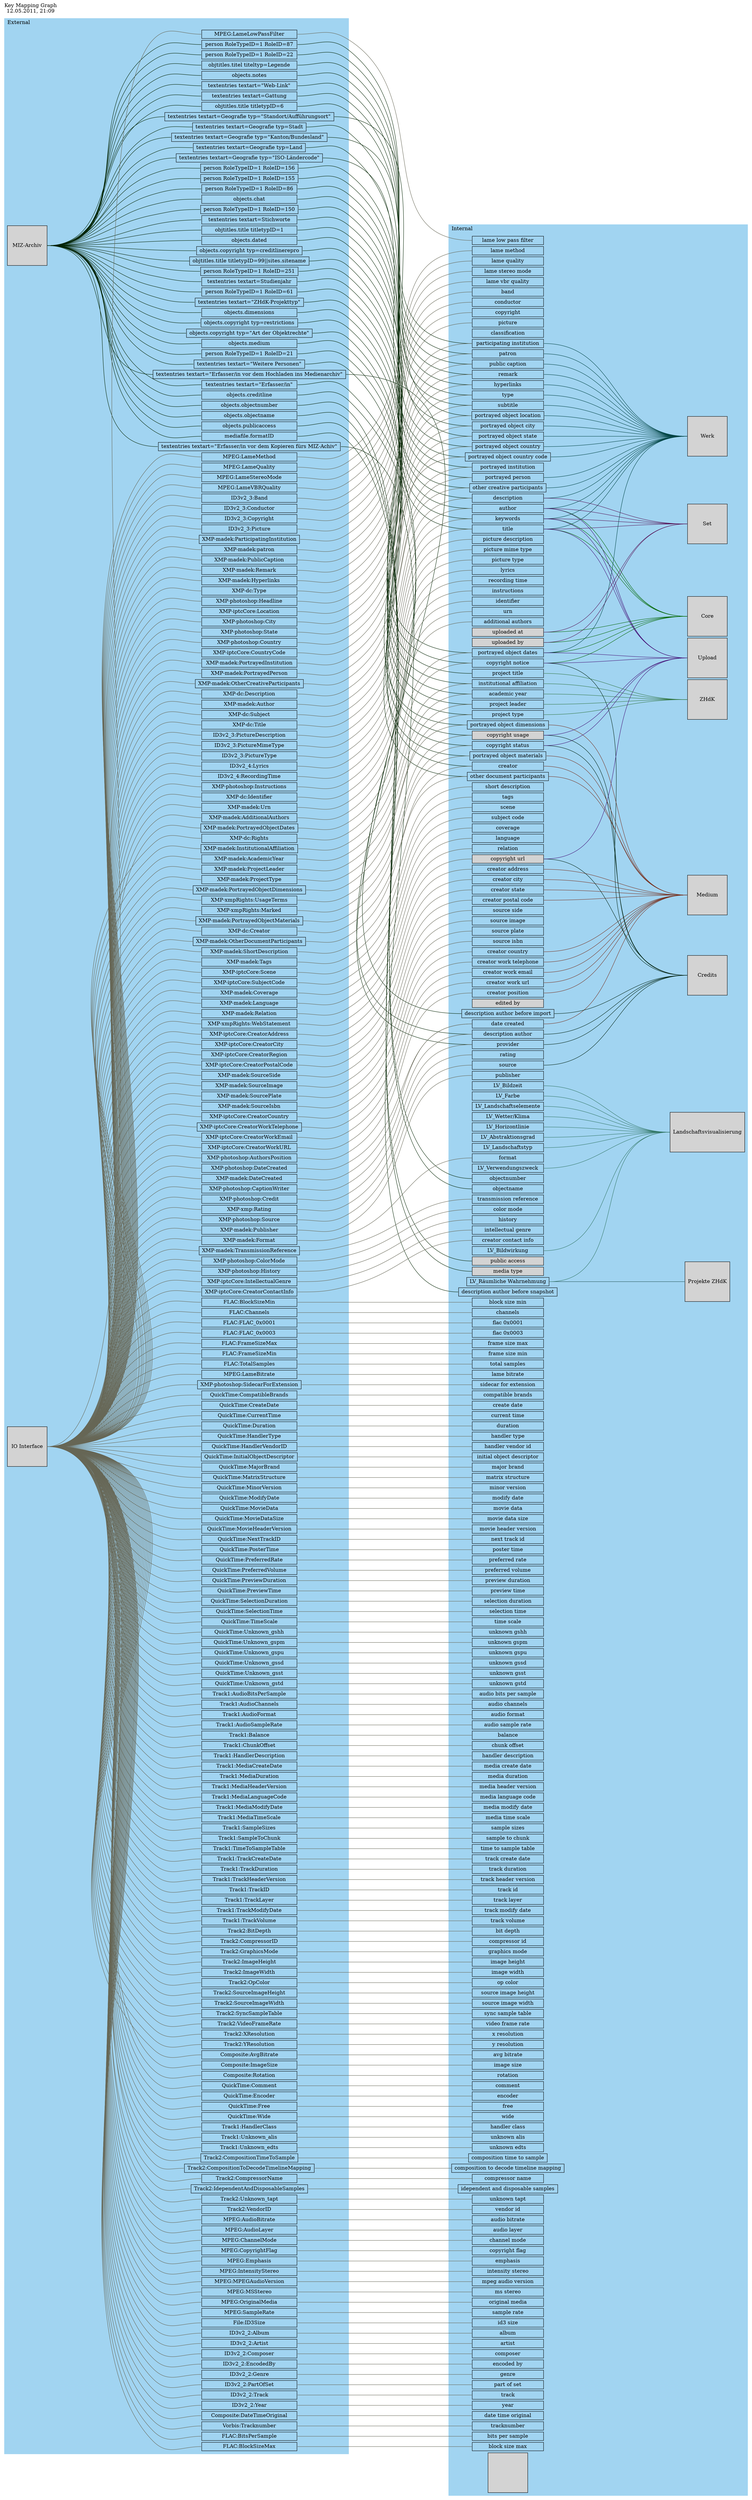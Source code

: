 digraph "MAdeK keymapping" {
    label = "Key Mapping Graph\n12.05.2011, 21:09"
    labelloc = t
    labeljust = l
    rankdir = LR
    nodesep = .075
    ranksep = 4.0
    style = filled

    subgraph cluster_internal {
        label = Internal
        color = "#A1D4F1"

        identifier [
            shape = box,
            height = 0,
            width = 2.7,
            style = ""
        ]

        urn [
            shape = box,
            height = 0,
            width = 2.7,
            style = ""
        ]

        title [
            shape = box,
            height = 0,
            width = 2.7,
            style = ""
        ]

        subtitle [
            shape = box,
            height = 0,
            width = 2.7,
            style = ""
        ]

        author [
            shape = box,
            height = 0,
            width = 2.7,
            style = ""
        ]

        "additional authors" [
            shape = box,
            height = 0,
            width = 2.7,
            style = ""
        ]

        "institutional affiliation" [
            shape = box,
            height = 0,
            width = 2.7,
            style = ""
        ]

        "portrayed object dates" [
            shape = box,
            height = 0,
            width = 2.7,
            style = ""
        ]

        keywords [
            shape = box,
            height = 0,
            width = 2.7,
            style = ""
        ]

        classification [
            shape = box,
            height = 0,
            width = 2.7,
            style = ""
        ]

        "portrayed object location" [
            shape = box,
            height = 0,
            width = 2.7,
            style = ""
        ]

        "portrayed object city" [
            shape = box,
            height = 0,
            width = 2.7,
            style = ""
        ]

        "portrayed object state" [
            shape = box,
            height = 0,
            width = 2.7,
            style = ""
        ]

        "portrayed object country" [
            shape = box,
            height = 0,
            width = 2.7,
            style = ""
        ]

        "portrayed object country code" [
            shape = box,
            height = 0,
            width = 2.7,
            style = ""
        ]

        "portrayed person" [
            shape = box,
            height = 0,
            width = 2.7,
            style = ""
        ]

        "portrayed institution" [
            shape = box,
            height = 0,
            width = 2.7,
            style = ""
        ]

        "other creative participants" [
            shape = box,
            height = 0,
            width = 2.7,
            style = ""
        ]

        "other document participants" [
            shape = box,
            height = 0,
            width = 2.7,
            style = ""
        ]

        "participating institution" [
            shape = box,
            height = 0,
            width = 2.7,
            style = ""
        ]

        patron [
            shape = box,
            height = 0,
            width = 2.7,
            style = ""
        ]

        "academic year" [
            shape = box,
            height = 0,
            width = 2.7,
            style = ""
        ]

        "project leader" [
            shape = box,
            height = 0,
            width = 2.7,
            style = ""
        ]

        "project type" [
            shape = box,
            height = 0,
            width = 2.7,
            style = ""
        ]

        description [
            shape = box,
            height = 0,
            width = 2.7,
            style = ""
        ]

        "short description" [
            shape = box,
            height = 0,
            width = 2.7,
            style = ""
        ]

        "public caption" [
            shape = box,
            height = 0,
            width = 2.7,
            style = ""
        ]

        remark [
            shape = box,
            height = 0,
            width = 2.7,
            style = ""
        ]

        hyperlinks [
            shape = box,
            height = 0,
            width = 2.7,
            style = ""
        ]

        tags [
            shape = box,
            height = 0,
            width = 2.7,
            style = ""
        ]

        type [
            shape = box,
            height = 0,
            width = 2.7,
            style = ""
        ]

        scene [
            shape = box,
            height = 0,
            width = 2.7,
            style = ""
        ]

        "subject code" [
            shape = box,
            height = 0,
            width = 2.7,
            style = ""
        ]

        coverage [
            shape = box,
            height = 0,
            width = 2.7,
            style = ""
        ]

        language [
            shape = box,
            height = 0,
            width = 2.7,
            style = ""
        ]

        relation [
            shape = box,
            height = 0,
            width = 2.7,
            style = ""
        ]

        creator [
            shape = box,
            height = 0,
            width = 2.7,
            style = ""
        ]

        "creator address" [
            shape = box,
            height = 0,
            width = 2.7,
            style = ""
        ]

        "creator city" [
            shape = box,
            height = 0,
            width = 2.7,
            style = ""
        ]

        "creator state" [
            shape = box,
            height = 0,
            width = 2.7,
            style = ""
        ]

        "creator postal code" [
            shape = box,
            height = 0,
            width = 2.7,
            style = ""
        ]

        "creator country" [
            shape = box,
            height = 0,
            width = 2.7,
            style = ""
        ]

        "creator work telephone" [
            shape = box,
            height = 0,
            width = 2.7,
            style = ""
        ]

        "creator work email" [
            shape = box,
            height = 0,
            width = 2.7,
            style = ""
        ]

        "creator work url" [
            shape = box,
            height = 0,
            width = 2.7,
            style = ""
        ]

        "creator position" [
            shape = box,
            height = 0,
            width = 2.7,
            style = ""
        ]

        source [
            shape = box,
            height = 0,
            width = 2.7,
            style = ""
        ]

        "source side" [
            shape = box,
            height = 0,
            width = 2.7,
            style = ""
        ]

        "source image" [
            shape = box,
            height = 0,
            width = 2.7,
            style = ""
        ]

        "source plate" [
            shape = box,
            height = 0,
            width = 2.7,
            style = ""
        ]

        "source isbn" [
            shape = box,
            height = 0,
            width = 2.7,
            style = ""
        ]

        "copyright notice" [
            shape = box,
            height = 0,
            width = 2.7,
            style = ""
        ]

        "copyright status" [
            shape = box,
            height = 0,
            width = 2.7,
            style = ""
        ]

        "copyright usage" [
            shape = box,
            height = 0,
            width = 2.7,
            style = filled
        ]

        "copyright url" [
            shape = box,
            height = 0,
            width = 2.7,
            style = filled
        ]

        provider [
            shape = box,
            height = 0,
            width = 2.7,
            style = ""
        ]

        "portrayed object dimensions" [
            shape = box,
            height = 0,
            width = 2.7,
            style = ""
        ]

        "portrayed object materials" [
            shape = box,
            height = 0,
            width = 2.7,
            style = ""
        ]

        rating [
            shape = box,
            height = 0,
            width = 2.7,
            style = ""
        ]

        "uploaded by" [
            shape = box,
            height = 0,
            width = 2.7,
            style = filled
        ]

        "uploaded at" [
            shape = box,
            height = 0,
            width = 2.7,
            style = filled
        ]

        "description author" [
            shape = box,
            height = 0,
            width = 2.7,
            style = ""
        ]

        publisher [
            shape = box,
            height = 0,
            width = 2.7,
            style = ""
        ]

        format [
            shape = box,
            height = 0,
            width = 2.7,
            style = ""
        ]

        "date created" [
            shape = box,
            height = 0,
            width = 2.7,
            style = ""
        ]

        "transmission reference" [
            shape = box,
            height = 0,
            width = 2.7,
            style = ""
        ]

        objectnumber [
            shape = box,
            height = 0,
            width = 2.7,
            style = ""
        ]

        objectname [
            shape = box,
            height = 0,
            width = 2.7,
            style = ""
        ]

        "color mode" [
            shape = box,
            height = 0,
            width = 2.7,
            style = ""
        ]

        history [
            shape = box,
            height = 0,
            width = 2.7,
            style = ""
        ]

        "intellectual genre" [
            shape = box,
            height = 0,
            width = 2.7,
            style = ""
        ]

        "creator contact info" [
            shape = box,
            height = 0,
            width = 2.7,
            style = ""
        ]

        "project title" [
            shape = box,
            height = 0,
            width = 2.7,
            style = ""
        ]

        "public access" [
            shape = box,
            height = 0,
            width = 2.7,
            style = filled
        ]

        "edited by" [
            shape = box,
            height = 0,
            width = 2.7,
            style = filled
        ]

        "media type" [
            shape = box,
            height = 0,
            width = 2.7,
            style = filled
        ]

        "description author before import" [
            shape = box,
            height = 0,
            width = 2.7,
            style = ""
        ]

        "description author before snapshot" [
            shape = box,
            height = 0,
            width = 2.7,
            style = ""
        ]

        "sidecar for extension" [
            shape = box,
            height = 0,
            width = 2.7,
            style = ""
        ]

        LV_Landschaftstyp [
            shape = box,
            height = 0,
            width = 2.7,
            style = ""
        ]

        LV_Verwendungszweck [
            shape = box,
            height = 0,
            width = 2.7,
            style = ""
        ]

        LV_Bildwirkung [
            shape = box,
            height = 0,
            width = 2.7,
            style = ""
        ]

        LV_Bildzeit [
            shape = box,
            height = 0,
            width = 2.7,
            style = ""
        ]

        LV_Farbe [
            shape = box,
            height = 0,
            width = 2.7,
            style = ""
        ]

        LV_Landschaftselemente [
            shape = box,
            height = 0,
            width = 2.7,
            style = ""
        ]

        "LV_Wetter/Klima" [
            shape = box,
            height = 0,
            width = 2.7,
            style = ""
        ]

        LV_Horizontlinie [
            shape = box,
            height = 0,
            width = 2.7,
            style = ""
        ]

        "LV_Räumliche Wahrnehmung" [
            shape = box,
            height = 0,
            width = 2.7,
            style = ""
        ]

        LV_Abstraktionsgrad [
            shape = box,
            height = 0,
            width = 2.7,
            style = ""
        ]

        "compatible brands" [
            shape = box,
            height = 0,
            width = 2.7,
            style = ""
        ]

        "create date" [
            shape = box,
            height = 0,
            width = 2.7,
            style = ""
        ]

        "current time" [
            shape = box,
            height = 0,
            width = 2.7,
            style = ""
        ]

        duration [
            shape = box,
            height = 0,
            width = 2.7,
            style = ""
        ]

        "handler type" [
            shape = box,
            height = 0,
            width = 2.7,
            style = ""
        ]

        "handler vendor id" [
            shape = box,
            height = 0,
            width = 2.7,
            style = ""
        ]

        "initial object descriptor" [
            shape = box,
            height = 0,
            width = 2.7,
            style = ""
        ]

        "major brand" [
            shape = box,
            height = 0,
            width = 2.7,
            style = ""
        ]

        "matrix structure" [
            shape = box,
            height = 0,
            width = 2.7,
            style = ""
        ]

        "minor version" [
            shape = box,
            height = 0,
            width = 2.7,
            style = ""
        ]

        "modify date" [
            shape = box,
            height = 0,
            width = 2.7,
            style = ""
        ]

        "movie data" [
            shape = box,
            height = 0,
            width = 2.7,
            style = ""
        ]

        "movie data size" [
            shape = box,
            height = 0,
            width = 2.7,
            style = ""
        ]

        "movie header version" [
            shape = box,
            height = 0,
            width = 2.7,
            style = ""
        ]

        "next track id" [
            shape = box,
            height = 0,
            width = 2.7,
            style = ""
        ]

        "poster time" [
            shape = box,
            height = 0,
            width = 2.7,
            style = ""
        ]

        "preferred rate" [
            shape = box,
            height = 0,
            width = 2.7,
            style = ""
        ]

        "preferred volume" [
            shape = box,
            height = 0,
            width = 2.7,
            style = ""
        ]

        "preview duration" [
            shape = box,
            height = 0,
            width = 2.7,
            style = ""
        ]

        "preview time" [
            shape = box,
            height = 0,
            width = 2.7,
            style = ""
        ]

        "selection duration" [
            shape = box,
            height = 0,
            width = 2.7,
            style = ""
        ]

        "selection time" [
            shape = box,
            height = 0,
            width = 2.7,
            style = ""
        ]

        "time scale" [
            shape = box,
            height = 0,
            width = 2.7,
            style = ""
        ]

        "unknown gshh" [
            shape = box,
            height = 0,
            width = 2.7,
            style = ""
        ]

        "unknown gspm" [
            shape = box,
            height = 0,
            width = 2.7,
            style = ""
        ]

        "unknown gspu" [
            shape = box,
            height = 0,
            width = 2.7,
            style = ""
        ]

        "unknown gssd" [
            shape = box,
            height = 0,
            width = 2.7,
            style = ""
        ]

        "unknown gsst" [
            shape = box,
            height = 0,
            width = 2.7,
            style = ""
        ]

        "unknown gstd" [
            shape = box,
            height = 0,
            width = 2.7,
            style = ""
        ]

        "audio bits per sample" [
            shape = box,
            height = 0,
            width = 2.7,
            style = ""
        ]

        "audio channels" [
            shape = box,
            height = 0,
            width = 2.7,
            style = ""
        ]

        "audio format" [
            shape = box,
            height = 0,
            width = 2.7,
            style = ""
        ]

        "audio sample rate" [
            shape = box,
            height = 0,
            width = 2.7,
            style = ""
        ]

        balance [
            shape = box,
            height = 0,
            width = 2.7,
            style = ""
        ]

        "chunk offset" [
            shape = box,
            height = 0,
            width = 2.7,
            style = ""
        ]

        "handler description" [
            shape = box,
            height = 0,
            width = 2.7,
            style = ""
        ]

        "media create date" [
            shape = box,
            height = 0,
            width = 2.7,
            style = ""
        ]

        "media duration" [
            shape = box,
            height = 0,
            width = 2.7,
            style = ""
        ]

        "media header version" [
            shape = box,
            height = 0,
            width = 2.7,
            style = ""
        ]

        "media language code" [
            shape = box,
            height = 0,
            width = 2.7,
            style = ""
        ]

        "media modify date" [
            shape = box,
            height = 0,
            width = 2.7,
            style = ""
        ]

        "media time scale" [
            shape = box,
            height = 0,
            width = 2.7,
            style = ""
        ]

        "sample sizes" [
            shape = box,
            height = 0,
            width = 2.7,
            style = ""
        ]

        "sample to chunk" [
            shape = box,
            height = 0,
            width = 2.7,
            style = ""
        ]

        "time to sample table" [
            shape = box,
            height = 0,
            width = 2.7,
            style = ""
        ]

        "track create date" [
            shape = box,
            height = 0,
            width = 2.7,
            style = ""
        ]

        "track duration" [
            shape = box,
            height = 0,
            width = 2.7,
            style = ""
        ]

        "track header version" [
            shape = box,
            height = 0,
            width = 2.7,
            style = ""
        ]

        "track id" [
            shape = box,
            height = 0,
            width = 2.7,
            style = ""
        ]

        "track layer" [
            shape = box,
            height = 0,
            width = 2.7,
            style = ""
        ]

        "track modify date" [
            shape = box,
            height = 0,
            width = 2.7,
            style = ""
        ]

        "track volume" [
            shape = box,
            height = 0,
            width = 2.7,
            style = ""
        ]

        "bit depth" [
            shape = box,
            height = 0,
            width = 2.7,
            style = ""
        ]

        "compressor id" [
            shape = box,
            height = 0,
            width = 2.7,
            style = ""
        ]

        "graphics mode" [
            shape = box,
            height = 0,
            width = 2.7,
            style = ""
        ]

        "image height" [
            shape = box,
            height = 0,
            width = 2.7,
            style = ""
        ]

        "image width" [
            shape = box,
            height = 0,
            width = 2.7,
            style = ""
        ]

        "op color" [
            shape = box,
            height = 0,
            width = 2.7,
            style = ""
        ]

        "source image height" [
            shape = box,
            height = 0,
            width = 2.7,
            style = ""
        ]

        "source image width" [
            shape = box,
            height = 0,
            width = 2.7,
            style = ""
        ]

        "sync sample table" [
            shape = box,
            height = 0,
            width = 2.7,
            style = ""
        ]

        "video frame rate" [
            shape = box,
            height = 0,
            width = 2.7,
            style = ""
        ]

        "x resolution" [
            shape = box,
            height = 0,
            width = 2.7,
            style = ""
        ]

        "y resolution" [
            shape = box,
            height = 0,
            width = 2.7,
            style = ""
        ]

        "avg bitrate" [
            shape = box,
            height = 0,
            width = 2.7,
            style = ""
        ]

        "image size" [
            shape = box,
            height = 0,
            width = 2.7,
            style = ""
        ]

        rotation [
            shape = box,
            height = 0,
            width = 2.7,
            style = ""
        ]

        comment [
            shape = box,
            height = 0,
            width = 2.7,
            style = ""
        ]

        encoder [
            shape = box,
            height = 0,
            width = 2.7,
            style = ""
        ]

        free [
            shape = box,
            height = 0,
            width = 2.7,
            style = ""
        ]

        wide [
            shape = box,
            height = 0,
            width = 2.7,
            style = ""
        ]

        "handler class" [
            shape = box,
            height = 0,
            width = 2.7,
            style = ""
        ]

        "unknown alis" [
            shape = box,
            height = 0,
            width = 2.7,
            style = ""
        ]

        "unknown edts" [
            shape = box,
            height = 0,
            width = 2.7,
            style = ""
        ]

        "composition time to sample" [
            shape = box,
            height = 0,
            width = 2.7,
            style = ""
        ]

        "composition to decode timeline mapping" [
            shape = box,
            height = 0,
            width = 2.7,
            style = ""
        ]

        "compressor name" [
            shape = box,
            height = 0,
            width = 2.7,
            style = ""
        ]

        "idependent and disposable samples" [
            shape = box,
            height = 0,
            width = 2.7,
            style = ""
        ]

        "unknown tapt" [
            shape = box,
            height = 0,
            width = 2.7,
            style = ""
        ]

        "vendor id" [
            shape = box,
            height = 0,
            width = 2.7,
            style = ""
        ]

        "audio bitrate" [
            shape = box,
            height = 0,
            width = 2.7,
            style = ""
        ]

        "audio layer" [
            shape = box,
            height = 0,
            width = 2.7,
            style = ""
        ]

        "channel mode" [
            shape = box,
            height = 0,
            width = 2.7,
            style = ""
        ]

        "copyright flag" [
            shape = box,
            height = 0,
            width = 2.7,
            style = ""
        ]

        emphasis [
            shape = box,
            height = 0,
            width = 2.7,
            style = ""
        ]

        "intensity stereo" [
            shape = box,
            height = 0,
            width = 2.7,
            style = ""
        ]

        "mpeg audio version" [
            shape = box,
            height = 0,
            width = 2.7,
            style = ""
        ]

        "ms stereo" [
            shape = box,
            height = 0,
            width = 2.7,
            style = ""
        ]

        "original media" [
            shape = box,
            height = 0,
            width = 2.7,
            style = ""
        ]

        "sample rate" [
            shape = box,
            height = 0,
            width = 2.7,
            style = ""
        ]

        "id3 size" [
            shape = box,
            height = 0,
            width = 2.7,
            style = ""
        ]

        album [
            shape = box,
            height = 0,
            width = 2.7,
            style = ""
        ]

        artist [
            shape = box,
            height = 0,
            width = 2.7,
            style = ""
        ]

        composer [
            shape = box,
            height = 0,
            width = 2.7,
            style = ""
        ]

        "encoded by" [
            shape = box,
            height = 0,
            width = 2.7,
            style = ""
        ]

        genre [
            shape = box,
            height = 0,
            width = 2.7,
            style = ""
        ]

        "part of set" [
            shape = box,
            height = 0,
            width = 2.7,
            style = ""
        ]

        track [
            shape = box,
            height = 0,
            width = 2.7,
            style = ""
        ]

        year [
            shape = box,
            height = 0,
            width = 2.7,
            style = ""
        ]

        "date time original" [
            shape = box,
            height = 0,
            width = 2.7,
            style = ""
        ]

        tracknumber [
            shape = box,
            height = 0,
            width = 2.7,
            style = ""
        ]

        "bits per sample" [
            shape = box,
            height = 0,
            width = 2.7,
            style = ""
        ]

        "block size max" [
            shape = box,
            height = 0,
            width = 2.7,
            style = ""
        ]

        "block size min" [
            shape = box,
            height = 0,
            width = 2.7,
            style = ""
        ]

        channels [
            shape = box,
            height = 0,
            width = 2.7,
            style = ""
        ]

        "flac 0x0001" [
            shape = box,
            height = 0,
            width = 2.7,
            style = ""
        ]

        "flac 0x0003" [
            shape = box,
            height = 0,
            width = 2.7,
            style = ""
        ]

        "frame size max" [
            shape = box,
            height = 0,
            width = 2.7,
            style = ""
        ]

        "frame size min" [
            shape = box,
            height = 0,
            width = 2.7,
            style = ""
        ]

        "total samples" [
            shape = box,
            height = 0,
            width = 2.7,
            style = ""
        ]

        "lame bitrate" [
            shape = box,
            height = 0,
            width = 2.7,
            style = ""
        ]

        "lame low pass filter" [
            shape = box,
            height = 0,
            width = 2.7,
            style = ""
        ]

        "lame method" [
            shape = box,
            height = 0,
            width = 2.7,
            style = ""
        ]

        "lame quality" [
            shape = box,
            height = 0,
            width = 2.7,
            style = ""
        ]

        "lame stereo mode" [
            shape = box,
            height = 0,
            width = 2.7,
            style = ""
        ]

        "lame vbr quality" [
            shape = box,
            height = 0,
            width = 2.7,
            style = ""
        ]

        band [
            shape = box,
            height = 0,
            width = 2.7,
            style = ""
        ]

        conductor [
            shape = box,
            height = 0,
            width = 2.7,
            style = ""
        ]

        copyright [
            shape = box,
            height = 0,
            width = 2.7,
            style = ""
        ]

        picture [
            shape = box,
            height = 0,
            width = 2.7,
            style = ""
        ]

        "picture description" [
            shape = box,
            height = 0,
            width = 2.7,
            style = ""
        ]

        "picture mime type" [
            shape = box,
            height = 0,
            width = 2.7,
            style = ""
        ]

        "picture type" [
            shape = box,
            height = 0,
            width = 2.7,
            style = ""
        ]

        lyrics [
            shape = box,
            height = 0,
            width = 2.7,
            style = ""
        ]

        "recording time" [
            shape = box,
            height = 0,
            width = 2.7,
            style = ""
        ]

        instructions [
            shape = box,
            height = 0,
            width = 2.7,
            style = ""
        ]

        Core [
            shape = box,
            height = 1.5,
            width = 1.5,
            style = filled
        ]

        title -> Core [
            arrowhead = none,
            headport = w,
            color = "#006600",
            arrowtail = none,
            tailport = e
        ]

        author -> Core [
            arrowhead = none,
            headport = w,
            color = "#006600",
            arrowtail = none,
            tailport = e
        ]

        "portrayed object dates" -> Core [
            arrowhead = none,
            headport = w,
            color = "#006600",
            arrowtail = none,
            tailport = e
        ]

        keywords -> Core [
            arrowhead = none,
            headport = w,
            color = "#006600",
            arrowtail = none,
            tailport = e
        ]

        "copyright notice" -> Core [
            arrowhead = none,
            headport = w,
            color = "#006600",
            arrowtail = none,
            tailport = e
        ]

        "uploaded by" -> Core [
            arrowhead = none,
            headport = w,
            color = "#006600",
            arrowtail = none,
            tailport = e
        ]

        "uploaded at" -> Core [
            arrowhead = none,
            headport = w,
            color = "#006600",
            arrowtail = none,
            tailport = e
        ]

        Werk [
            shape = box,
            height = 1.5,
            width = 1.5,
            style = filled
        ]

        title -> Werk [
            arrowhead = none,
            headport = w,
            color = "#004444",
            arrowtail = none,
            tailport = e
        ]

        subtitle -> Werk [
            arrowhead = none,
            headport = w,
            color = "#004444",
            arrowtail = none,
            tailport = e
        ]

        author -> Werk [
            arrowhead = none,
            headport = w,
            color = "#004444",
            arrowtail = none,
            tailport = e
        ]

        "portrayed object dates" -> Werk [
            arrowhead = none,
            headport = w,
            color = "#004444",
            arrowtail = none,
            tailport = e
        ]

        keywords -> Werk [
            arrowhead = none,
            headport = w,
            color = "#004444",
            arrowtail = none,
            tailport = e
        ]

        type -> Werk [
            arrowhead = none,
            headport = w,
            color = "#004444",
            arrowtail = none,
            tailport = e
        ]

        "public caption" -> Werk [
            arrowhead = none,
            headport = w,
            color = "#004444",
            arrowtail = none,
            tailport = e
        ]

        description -> Werk [
            arrowhead = none,
            headport = w,
            color = "#004444",
            arrowtail = none,
            tailport = e
        ]

        remark -> Werk [
            arrowhead = none,
            headport = w,
            color = "#004444",
            arrowtail = none,
            tailport = e
        ]

        hyperlinks -> Werk [
            arrowhead = none,
            headport = w,
            color = "#004444",
            arrowtail = none,
            tailport = e
        ]

        "portrayed object location" -> Werk [
            arrowhead = none,
            headport = w,
            color = "#004444",
            arrowtail = none,
            tailport = e
        ]

        "portrayed object city" -> Werk [
            arrowhead = none,
            headport = w,
            color = "#004444",
            arrowtail = none,
            tailport = e
        ]

        "portrayed object state" -> Werk [
            arrowhead = none,
            headport = w,
            color = "#004444",
            arrowtail = none,
            tailport = e
        ]

        "portrayed object country" -> Werk [
            arrowhead = none,
            headport = w,
            color = "#004444",
            arrowtail = none,
            tailport = e
        ]

        "portrayed object country code" -> Werk [
            arrowhead = none,
            headport = w,
            color = "#004444",
            arrowtail = none,
            tailport = e
        ]

        "other creative participants" -> Werk [
            arrowhead = none,
            headport = w,
            color = "#004444",
            arrowtail = none,
            tailport = e
        ]

        "portrayed person" -> Werk [
            arrowhead = none,
            headport = w,
            color = "#004444",
            arrowtail = none,
            tailport = e
        ]

        "participating institution" -> Werk [
            arrowhead = none,
            headport = w,
            color = "#004444",
            arrowtail = none,
            tailport = e
        ]

        patron -> Werk [
            arrowhead = none,
            headport = w,
            color = "#004444",
            arrowtail = none,
            tailport = e
        ]

        Medium [
            shape = box,
            height = 1.5,
            width = 1.5,
            style = filled
        ]

        creator -> Medium [
            arrowhead = none,
            headport = w,
            color = "#773322",
            arrowtail = none,
            tailport = e
        ]

        "creator address" -> Medium [
            arrowhead = none,
            headport = w,
            color = "#773322",
            arrowtail = none,
            tailport = e
        ]

        "creator city" -> Medium [
            arrowhead = none,
            headport = w,
            color = "#773322",
            arrowtail = none,
            tailport = e
        ]

        "creator state" -> Medium [
            arrowhead = none,
            headport = w,
            color = "#773322",
            arrowtail = none,
            tailport = e
        ]

        "creator postal code" -> Medium [
            arrowhead = none,
            headport = w,
            color = "#773322",
            arrowtail = none,
            tailport = e
        ]

        "creator country" -> Medium [
            arrowhead = none,
            headport = w,
            color = "#773322",
            arrowtail = none,
            tailport = e
        ]

        "creator work telephone" -> Medium [
            arrowhead = none,
            headport = w,
            color = "#773322",
            arrowtail = none,
            tailport = e
        ]

        "creator work email" -> Medium [
            arrowhead = none,
            headport = w,
            color = "#773322",
            arrowtail = none,
            tailport = e
        ]

        "creator work url" -> Medium [
            arrowhead = none,
            headport = w,
            color = "#773322",
            arrowtail = none,
            tailport = e
        ]

        "creator position" -> Medium [
            arrowhead = none,
            headport = w,
            color = "#773322",
            arrowtail = none,
            tailport = e
        ]

        "other document participants" -> Medium [
            arrowhead = none,
            headport = w,
            color = "#773322",
            arrowtail = none,
            tailport = e
        ]

        "date created" -> Medium [
            arrowhead = none,
            headport = w,
            color = "#773322",
            arrowtail = none,
            tailport = e
        ]

        "portrayed object dimensions" -> Medium [
            arrowhead = none,
            headport = w,
            color = "#773322",
            arrowtail = none,
            tailport = e
        ]

        "portrayed object materials" -> Medium [
            arrowhead = none,
            headport = w,
            color = "#773322",
            arrowtail = none,
            tailport = e
        ]

        Set [
            shape = box,
            height = 1.5,
            width = 1.5,
            style = filled
        ]

        title -> Set [
            arrowhead = none,
            headport = w,
            color = "#551155",
            arrowtail = none,
            tailport = e
        ]

        author -> Set [
            arrowhead = none,
            headport = w,
            color = "#551155",
            arrowtail = none,
            tailport = e
        ]

        keywords -> Set [
            arrowhead = none,
            headport = w,
            color = "#551155",
            arrowtail = none,
            tailport = e
        ]

        description -> Set [
            arrowhead = none,
            headport = w,
            color = "#551155",
            arrowtail = none,
            tailport = e
        ]

        "uploaded by" -> Set [
            arrowhead = none,
            headport = w,
            color = "#551155",
            arrowtail = none,
            tailport = e
        ]

        "uploaded at" -> Set [
            arrowhead = none,
            headport = w,
            color = "#551155",
            arrowtail = none,
            tailport = e
        ]

        Credits [
            shape = box,
            height = 1.5,
            width = 1.5,
            style = filled
        ]

        "copyright notice" -> Credits [
            arrowhead = none,
            headport = w,
            color = "#002211",
            arrowtail = none,
            tailport = e
        ]

        "copyright status" -> Credits [
            arrowhead = none,
            headport = w,
            color = "#002211",
            arrowtail = none,
            tailport = e
        ]

        "copyright usage" -> Credits [
            arrowhead = none,
            headport = w,
            color = "#002211",
            arrowtail = none,
            tailport = e
        ]

        "copyright url" -> Credits [
            arrowhead = none,
            headport = w,
            color = "#002211",
            arrowtail = none,
            tailport = e
        ]

        source -> Credits [
            arrowhead = none,
            headport = w,
            color = "#002211",
            arrowtail = none,
            tailport = e
        ]

        provider -> Credits [
            arrowhead = none,
            headport = w,
            color = "#002211",
            arrowtail = none,
            tailport = e
        ]

        "description author" -> Credits [
            arrowhead = none,
            headport = w,
            color = "#002211",
            arrowtail = none,
            tailport = e
        ]

        "description author before import" -> Credits [
            arrowhead = none,
            headport = w,
            color = "#002211",
            arrowtail = none,
            tailport = e
        ]

        Upload [
            shape = box,
            height = 1.5,
            width = 1.5,
            style = filled
        ]

        title -> Upload [
            arrowhead = none,
            headport = w,
            color = "#441177",
            arrowtail = none,
            tailport = e
        ]

        author -> Upload [
            arrowhead = none,
            headport = w,
            color = "#441177",
            arrowtail = none,
            tailport = e
        ]

        "portrayed object dates" -> Upload [
            arrowhead = none,
            headport = w,
            color = "#441177",
            arrowtail = none,
            tailport = e
        ]

        keywords -> Upload [
            arrowhead = none,
            headport = w,
            color = "#441177",
            arrowtail = none,
            tailport = e
        ]

        "copyright notice" -> Upload [
            arrowhead = none,
            headport = w,
            color = "#441177",
            arrowtail = none,
            tailport = e
        ]

        "copyright status" -> Upload [
            arrowhead = none,
            headport = w,
            color = "#441177",
            arrowtail = none,
            tailport = e
        ]

        "copyright usage" -> Upload [
            arrowhead = none,
            headport = w,
            color = "#441177",
            arrowtail = none,
            tailport = e
        ]

        "copyright url" -> Upload [
            arrowhead = none,
            headport = w,
            color = "#441177",
            arrowtail = none,
            tailport = e
        ]

        ZHdK [
            shape = box,
            height = 1.5,
            width = 1.5,
            style = filled
        ]

        "institutional affiliation" -> ZHdK [
            arrowhead = none,
            headport = w,
            color = "#337744",
            arrowtail = none,
            tailport = e
        ]

        "project type" -> ZHdK [
            arrowhead = none,
            headport = w,
            color = "#337744",
            arrowtail = none,
            tailport = e
        ]

        "academic year" -> ZHdK [
            arrowhead = none,
            headport = w,
            color = "#337744",
            arrowtail = none,
            tailport = e
        ]

        "project title" -> ZHdK [
            arrowhead = none,
            headport = w,
            color = "#337744",
            arrowtail = none,
            tailport = e
        ]

        "project leader" -> ZHdK [
            arrowhead = none,
            headport = w,
            color = "#337744",
            arrowtail = none,
            tailport = e
        ]

        "Projekte ZHdK" [
            shape = box,
            height = 1.5,
            width = 1.5,
            style = filled
        ]

        "LV_Räumliche Wahrnehmung" -> "Projekte ZHdK" [
            arrowhead = none,
            headport = w,
            color = "#225555",
            arrowtail = none,
            tailport = e
        ]

        Landschaftsvisualisierung [
            shape = box,
            height = 1.5,
            width = 1.5,
            style = filled
        ]

        LV_Landschaftstyp -> Landschaftsvisualisierung [
            arrowhead = none,
            headport = w,
            color = "#337766",
            arrowtail = none,
            tailport = e
        ]

        LV_Verwendungszweck -> Landschaftsvisualisierung [
            arrowhead = none,
            headport = w,
            color = "#337766",
            arrowtail = none,
            tailport = e
        ]

        LV_Bildwirkung -> Landschaftsvisualisierung [
            arrowhead = none,
            headport = w,
            color = "#337766",
            arrowtail = none,
            tailport = e
        ]

        LV_Bildzeit -> Landschaftsvisualisierung [
            arrowhead = none,
            headport = w,
            color = "#337766",
            arrowtail = none,
            tailport = e
        ]

        LV_Farbe -> Landschaftsvisualisierung [
            arrowhead = none,
            headport = w,
            color = "#337766",
            arrowtail = none,
            tailport = e
        ]

        LV_Landschaftselemente -> Landschaftsvisualisierung [
            arrowhead = none,
            headport = w,
            color = "#337766",
            arrowtail = none,
            tailport = e
        ]

        "LV_Wetter/Klima" -> Landschaftsvisualisierung [
            arrowhead = none,
            headport = w,
            color = "#337766",
            arrowtail = none,
            tailport = e
        ]

        LV_Horizontlinie -> Landschaftsvisualisierung [
            arrowhead = none,
            headport = w,
            color = "#337766",
            arrowtail = none,
            tailport = e
        ]

        "LV_Räumliche Wahrnehmung" -> Landschaftsvisualisierung [
            arrowhead = none,
            headport = w,
            color = "#337766",
            arrowtail = none,
            tailport = e
        ]

        LV_Abstraktionsgrad -> Landschaftsvisualisierung [
            arrowhead = none,
            headport = w,
            color = "#337766",
            arrowtail = none,
            tailport = e
        ]

        "" [
            shape = box,
            height = 1.5,
            width = 1.5,
            style = filled
        ]
    }

    subgraph cluster_external {
        label = External
        color = "#A1D4F1"

        "MIZ-Archiv" [
            shape = box,
            height = 1.5,
            width = 1.5,
            style = filled
        ]

        "IO Interface" [
            shape = box,
            height = 1.5,
            width = 1.5,
            style = filled
        ]

        "Composite:AvgBitrate" [
            shape = box,
            height = 0,
            width = 3.6
        ]

        "IO Interface" -> "Composite:AvgBitrate" [
            arrowhead = none,
            headport = w,
            color = "#666655",
            arrowtail = none,
            tailport = e
        ]

        "Composite:AvgBitrate" -> "avg bitrate" [
            arrowhead = none,
            headport = w,
            color = "#666655",
            arrowtail = none,
            tailport = e
        ]

        "Composite:DateTimeOriginal" [
            shape = box,
            height = 0,
            width = 3.6
        ]

        "IO Interface" -> "Composite:DateTimeOriginal" [
            arrowhead = none,
            headport = w,
            color = "#666655",
            arrowtail = none,
            tailport = e
        ]

        "Composite:DateTimeOriginal" -> "date time original" [
            arrowhead = none,
            headport = w,
            color = "#666655",
            arrowtail = none,
            tailport = e
        ]

        "Composite:ImageSize" [
            shape = box,
            height = 0,
            width = 3.6
        ]

        "IO Interface" -> "Composite:ImageSize" [
            arrowhead = none,
            headport = w,
            color = "#666655",
            arrowtail = none,
            tailport = e
        ]

        "Composite:ImageSize" -> "image size" [
            arrowhead = none,
            headport = w,
            color = "#666655",
            arrowtail = none,
            tailport = e
        ]

        "Composite:Rotation" [
            shape = box,
            height = 0,
            width = 3.6
        ]

        "IO Interface" -> "Composite:Rotation" [
            arrowhead = none,
            headport = w,
            color = "#666655",
            arrowtail = none,
            tailport = e
        ]

        "Composite:Rotation" -> rotation [
            arrowhead = none,
            headport = w,
            color = "#666655",
            arrowtail = none,
            tailport = e
        ]

        "File:ID3Size" [
            shape = box,
            height = 0,
            width = 3.6
        ]

        "IO Interface" -> "File:ID3Size" [
            arrowhead = none,
            headport = w,
            color = "#666655",
            arrowtail = none,
            tailport = e
        ]

        "File:ID3Size" -> "id3 size" [
            arrowhead = none,
            headport = w,
            color = "#666655",
            arrowtail = none,
            tailport = e
        ]

        "FLAC:BitsPerSample" [
            shape = box,
            height = 0,
            width = 3.6
        ]

        "IO Interface" -> "FLAC:BitsPerSample" [
            arrowhead = none,
            headport = w,
            color = "#666655",
            arrowtail = none,
            tailport = e
        ]

        "FLAC:BitsPerSample" -> "bits per sample" [
            arrowhead = none,
            headport = w,
            color = "#666655",
            arrowtail = none,
            tailport = e
        ]

        "FLAC:BlockSizeMax" [
            shape = box,
            height = 0,
            width = 3.6
        ]

        "IO Interface" -> "FLAC:BlockSizeMax" [
            arrowhead = none,
            headport = w,
            color = "#666655",
            arrowtail = none,
            tailport = e
        ]

        "FLAC:BlockSizeMax" -> "block size max" [
            arrowhead = none,
            headport = w,
            color = "#666655",
            arrowtail = none,
            tailport = e
        ]

        "FLAC:BlockSizeMin" [
            shape = box,
            height = 0,
            width = 3.6
        ]

        "IO Interface" -> "FLAC:BlockSizeMin" [
            arrowhead = none,
            headport = w,
            color = "#666655",
            arrowtail = none,
            tailport = e
        ]

        "FLAC:BlockSizeMin" -> "block size min" [
            arrowhead = none,
            headport = w,
            color = "#666655",
            arrowtail = none,
            tailport = e
        ]

        "FLAC:Channels" [
            shape = box,
            height = 0,
            width = 3.6
        ]

        "IO Interface" -> "FLAC:Channels" [
            arrowhead = none,
            headport = w,
            color = "#666655",
            arrowtail = none,
            tailport = e
        ]

        "FLAC:Channels" -> channels [
            arrowhead = none,
            headport = w,
            color = "#666655",
            arrowtail = none,
            tailport = e
        ]

        "FLAC:FLAC_0x0001" [
            shape = box,
            height = 0,
            width = 3.6
        ]

        "IO Interface" -> "FLAC:FLAC_0x0001" [
            arrowhead = none,
            headport = w,
            color = "#666655",
            arrowtail = none,
            tailport = e
        ]

        "FLAC:FLAC_0x0001" -> "flac 0x0001" [
            arrowhead = none,
            headport = w,
            color = "#666655",
            arrowtail = none,
            tailport = e
        ]

        "FLAC:FLAC_0x0003" [
            shape = box,
            height = 0,
            width = 3.6
        ]

        "IO Interface" -> "FLAC:FLAC_0x0003" [
            arrowhead = none,
            headport = w,
            color = "#666655",
            arrowtail = none,
            tailport = e
        ]

        "FLAC:FLAC_0x0003" -> "flac 0x0003" [
            arrowhead = none,
            headport = w,
            color = "#666655",
            arrowtail = none,
            tailport = e
        ]

        "FLAC:FrameSizeMax" [
            shape = box,
            height = 0,
            width = 3.6
        ]

        "IO Interface" -> "FLAC:FrameSizeMax" [
            arrowhead = none,
            headport = w,
            color = "#666655",
            arrowtail = none,
            tailport = e
        ]

        "FLAC:FrameSizeMax" -> "frame size max" [
            arrowhead = none,
            headport = w,
            color = "#666655",
            arrowtail = none,
            tailport = e
        ]

        "FLAC:FrameSizeMin" [
            shape = box,
            height = 0,
            width = 3.6
        ]

        "IO Interface" -> "FLAC:FrameSizeMin" [
            arrowhead = none,
            headport = w,
            color = "#666655",
            arrowtail = none,
            tailport = e
        ]

        "FLAC:FrameSizeMin" -> "frame size min" [
            arrowhead = none,
            headport = w,
            color = "#666655",
            arrowtail = none,
            tailport = e
        ]

        "FLAC:TotalSamples" [
            shape = box,
            height = 0,
            width = 3.6
        ]

        "IO Interface" -> "FLAC:TotalSamples" [
            arrowhead = none,
            headport = w,
            color = "#666655",
            arrowtail = none,
            tailport = e
        ]

        "FLAC:TotalSamples" -> "total samples" [
            arrowhead = none,
            headport = w,
            color = "#666655",
            arrowtail = none,
            tailport = e
        ]

        "ID3v2_2:Album" [
            shape = box,
            height = 0,
            width = 3.6
        ]

        "IO Interface" -> "ID3v2_2:Album" [
            arrowhead = none,
            headport = w,
            color = "#666655",
            arrowtail = none,
            tailport = e
        ]

        "ID3v2_2:Album" -> album [
            arrowhead = none,
            headport = w,
            color = "#666655",
            arrowtail = none,
            tailport = e
        ]

        "ID3v2_2:Artist" [
            shape = box,
            height = 0,
            width = 3.6
        ]

        "IO Interface" -> "ID3v2_2:Artist" [
            arrowhead = none,
            headport = w,
            color = "#666655",
            arrowtail = none,
            tailport = e
        ]

        "ID3v2_2:Artist" -> artist [
            arrowhead = none,
            headport = w,
            color = "#666655",
            arrowtail = none,
            tailport = e
        ]

        "ID3v2_2:Composer" [
            shape = box,
            height = 0,
            width = 3.6
        ]

        "IO Interface" -> "ID3v2_2:Composer" [
            arrowhead = none,
            headport = w,
            color = "#666655",
            arrowtail = none,
            tailport = e
        ]

        "ID3v2_2:Composer" -> composer [
            arrowhead = none,
            headport = w,
            color = "#666655",
            arrowtail = none,
            tailport = e
        ]

        "ID3v2_2:EncodedBy" [
            shape = box,
            height = 0,
            width = 3.6
        ]

        "IO Interface" -> "ID3v2_2:EncodedBy" [
            arrowhead = none,
            headport = w,
            color = "#666655",
            arrowtail = none,
            tailport = e
        ]

        "ID3v2_2:EncodedBy" -> "encoded by" [
            arrowhead = none,
            headport = w,
            color = "#666655",
            arrowtail = none,
            tailport = e
        ]

        "ID3v2_2:Genre" [
            shape = box,
            height = 0,
            width = 3.6
        ]

        "IO Interface" -> "ID3v2_2:Genre" [
            arrowhead = none,
            headport = w,
            color = "#666655",
            arrowtail = none,
            tailport = e
        ]

        "ID3v2_2:Genre" -> genre [
            arrowhead = none,
            headport = w,
            color = "#666655",
            arrowtail = none,
            tailport = e
        ]

        "ID3v2_2:PartOfSet" [
            shape = box,
            height = 0,
            width = 3.6
        ]

        "IO Interface" -> "ID3v2_2:PartOfSet" [
            arrowhead = none,
            headport = w,
            color = "#666655",
            arrowtail = none,
            tailport = e
        ]

        "ID3v2_2:PartOfSet" -> "part of set" [
            arrowhead = none,
            headport = w,
            color = "#666655",
            arrowtail = none,
            tailport = e
        ]

        "ID3v2_2:Track" [
            shape = box,
            height = 0,
            width = 3.6
        ]

        "IO Interface" -> "ID3v2_2:Track" [
            arrowhead = none,
            headport = w,
            color = "#666655",
            arrowtail = none,
            tailport = e
        ]

        "ID3v2_2:Track" -> track [
            arrowhead = none,
            headport = w,
            color = "#666655",
            arrowtail = none,
            tailport = e
        ]

        "ID3v2_2:Year" [
            shape = box,
            height = 0,
            width = 3.6
        ]

        "IO Interface" -> "ID3v2_2:Year" [
            arrowhead = none,
            headport = w,
            color = "#666655",
            arrowtail = none,
            tailport = e
        ]

        "ID3v2_2:Year" -> year [
            arrowhead = none,
            headport = w,
            color = "#666655",
            arrowtail = none,
            tailport = e
        ]

        "ID3v2_3:Band" [
            shape = box,
            height = 0,
            width = 3.6
        ]

        "IO Interface" -> "ID3v2_3:Band" [
            arrowhead = none,
            headport = w,
            color = "#666655",
            arrowtail = none,
            tailport = e
        ]

        "ID3v2_3:Band" -> band [
            arrowhead = none,
            headport = w,
            color = "#666655",
            arrowtail = none,
            tailport = e
        ]

        "ID3v2_3:Conductor" [
            shape = box,
            height = 0,
            width = 3.6
        ]

        "IO Interface" -> "ID3v2_3:Conductor" [
            arrowhead = none,
            headport = w,
            color = "#666655",
            arrowtail = none,
            tailport = e
        ]

        "ID3v2_3:Conductor" -> conductor [
            arrowhead = none,
            headport = w,
            color = "#666655",
            arrowtail = none,
            tailport = e
        ]

        "ID3v2_3:Copyright" [
            shape = box,
            height = 0,
            width = 3.6
        ]

        "IO Interface" -> "ID3v2_3:Copyright" [
            arrowhead = none,
            headport = w,
            color = "#666655",
            arrowtail = none,
            tailport = e
        ]

        "ID3v2_3:Copyright" -> copyright [
            arrowhead = none,
            headport = w,
            color = "#666655",
            arrowtail = none,
            tailport = e
        ]

        "ID3v2_3:Picture" [
            shape = box,
            height = 0,
            width = 3.6
        ]

        "IO Interface" -> "ID3v2_3:Picture" [
            arrowhead = none,
            headport = w,
            color = "#666655",
            arrowtail = none,
            tailport = e
        ]

        "ID3v2_3:Picture" -> picture [
            arrowhead = none,
            headport = w,
            color = "#666655",
            arrowtail = none,
            tailport = e
        ]

        "ID3v2_3:PictureDescription" [
            shape = box,
            height = 0,
            width = 3.6
        ]

        "IO Interface" -> "ID3v2_3:PictureDescription" [
            arrowhead = none,
            headport = w,
            color = "#666655",
            arrowtail = none,
            tailport = e
        ]

        "ID3v2_3:PictureDescription" -> "picture description" [
            arrowhead = none,
            headport = w,
            color = "#666655",
            arrowtail = none,
            tailport = e
        ]

        "ID3v2_3:PictureMimeType" [
            shape = box,
            height = 0,
            width = 3.6
        ]

        "IO Interface" -> "ID3v2_3:PictureMimeType" [
            arrowhead = none,
            headport = w,
            color = "#666655",
            arrowtail = none,
            tailport = e
        ]

        "ID3v2_3:PictureMimeType" -> "picture mime type" [
            arrowhead = none,
            headport = w,
            color = "#666655",
            arrowtail = none,
            tailport = e
        ]

        "ID3v2_3:PictureType" [
            shape = box,
            height = 0,
            width = 3.6
        ]

        "IO Interface" -> "ID3v2_3:PictureType" [
            arrowhead = none,
            headport = w,
            color = "#666655",
            arrowtail = none,
            tailport = e
        ]

        "ID3v2_3:PictureType" -> "picture type" [
            arrowhead = none,
            headport = w,
            color = "#666655",
            arrowtail = none,
            tailport = e
        ]

        "ID3v2_4:Lyrics" [
            shape = box,
            height = 0,
            width = 3.6
        ]

        "IO Interface" -> "ID3v2_4:Lyrics" [
            arrowhead = none,
            headport = w,
            color = "#666655",
            arrowtail = none,
            tailport = e
        ]

        "ID3v2_4:Lyrics" -> lyrics [
            arrowhead = none,
            headport = w,
            color = "#666655",
            arrowtail = none,
            tailport = e
        ]

        "ID3v2_4:RecordingTime" [
            shape = box,
            height = 0,
            width = 3.6
        ]

        "IO Interface" -> "ID3v2_4:RecordingTime" [
            arrowhead = none,
            headport = w,
            color = "#666655",
            arrowtail = none,
            tailport = e
        ]

        "ID3v2_4:RecordingTime" -> "recording time" [
            arrowhead = none,
            headport = w,
            color = "#666655",
            arrowtail = none,
            tailport = e
        ]

        "mediafile.formatID" [
            shape = box,
            height = 0,
            width = 3.6
        ]

        "MIZ-Archiv" -> "mediafile.formatID" [
            arrowhead = none,
            headport = w,
            color = "#002200",
            arrowtail = none,
            tailport = e
        ]

        "mediafile.formatID" -> "media type" [
            arrowhead = none,
            headport = w,
            color = "#002200",
            arrowtail = none,
            tailport = e
        ]

        "MPEG:AudioBitrate" [
            shape = box,
            height = 0,
            width = 3.6
        ]

        "IO Interface" -> "MPEG:AudioBitrate" [
            arrowhead = none,
            headport = w,
            color = "#666655",
            arrowtail = none,
            tailport = e
        ]

        "MPEG:AudioBitrate" -> "audio bitrate" [
            arrowhead = none,
            headport = w,
            color = "#666655",
            arrowtail = none,
            tailport = e
        ]

        "MPEG:AudioLayer" [
            shape = box,
            height = 0,
            width = 3.6
        ]

        "IO Interface" -> "MPEG:AudioLayer" [
            arrowhead = none,
            headport = w,
            color = "#666655",
            arrowtail = none,
            tailport = e
        ]

        "MPEG:AudioLayer" -> "audio layer" [
            arrowhead = none,
            headport = w,
            color = "#666655",
            arrowtail = none,
            tailport = e
        ]

        "MPEG:ChannelMode" [
            shape = box,
            height = 0,
            width = 3.6
        ]

        "IO Interface" -> "MPEG:ChannelMode" [
            arrowhead = none,
            headport = w,
            color = "#666655",
            arrowtail = none,
            tailport = e
        ]

        "MPEG:ChannelMode" -> "channel mode" [
            arrowhead = none,
            headport = w,
            color = "#666655",
            arrowtail = none,
            tailport = e
        ]

        "MPEG:CopyrightFlag" [
            shape = box,
            height = 0,
            width = 3.6
        ]

        "IO Interface" -> "MPEG:CopyrightFlag" [
            arrowhead = none,
            headport = w,
            color = "#666655",
            arrowtail = none,
            tailport = e
        ]

        "MPEG:CopyrightFlag" -> "copyright flag" [
            arrowhead = none,
            headport = w,
            color = "#666655",
            arrowtail = none,
            tailport = e
        ]

        "MPEG:Emphasis" [
            shape = box,
            height = 0,
            width = 3.6
        ]

        "IO Interface" -> "MPEG:Emphasis" [
            arrowhead = none,
            headport = w,
            color = "#666655",
            arrowtail = none,
            tailport = e
        ]

        "MPEG:Emphasis" -> emphasis [
            arrowhead = none,
            headport = w,
            color = "#666655",
            arrowtail = none,
            tailport = e
        ]

        "MPEG:IntensityStereo" [
            shape = box,
            height = 0,
            width = 3.6
        ]

        "IO Interface" -> "MPEG:IntensityStereo" [
            arrowhead = none,
            headport = w,
            color = "#666655",
            arrowtail = none,
            tailport = e
        ]

        "MPEG:IntensityStereo" -> "intensity stereo" [
            arrowhead = none,
            headport = w,
            color = "#666655",
            arrowtail = none,
            tailport = e
        ]

        "MPEG:LameBitrate" [
            shape = box,
            height = 0,
            width = 3.6
        ]

        "IO Interface" -> "MPEG:LameBitrate" [
            arrowhead = none,
            headport = w,
            color = "#666655",
            arrowtail = none,
            tailport = e
        ]

        "MPEG:LameBitrate" -> "lame bitrate" [
            arrowhead = none,
            headport = w,
            color = "#666655",
            arrowtail = none,
            tailport = e
        ]

        "MPEG:LameLowPassFilter" [
            shape = box,
            height = 0,
            width = 3.6
        ]

        "IO Interface" -> "MPEG:LameLowPassFilter" [
            arrowhead = none,
            headport = w,
            color = "#666655",
            arrowtail = none,
            tailport = e
        ]

        "MPEG:LameLowPassFilter" -> "lame low pass filter" [
            arrowhead = none,
            headport = w,
            color = "#666655",
            arrowtail = none,
            tailport = e
        ]

        "MPEG:LameMethod" [
            shape = box,
            height = 0,
            width = 3.6
        ]

        "IO Interface" -> "MPEG:LameMethod" [
            arrowhead = none,
            headport = w,
            color = "#666655",
            arrowtail = none,
            tailport = e
        ]

        "MPEG:LameMethod" -> "lame method" [
            arrowhead = none,
            headport = w,
            color = "#666655",
            arrowtail = none,
            tailport = e
        ]

        "MPEG:LameQuality" [
            shape = box,
            height = 0,
            width = 3.6
        ]

        "IO Interface" -> "MPEG:LameQuality" [
            arrowhead = none,
            headport = w,
            color = "#666655",
            arrowtail = none,
            tailport = e
        ]

        "MPEG:LameQuality" -> "lame quality" [
            arrowhead = none,
            headport = w,
            color = "#666655",
            arrowtail = none,
            tailport = e
        ]

        "MPEG:LameStereoMode" [
            shape = box,
            height = 0,
            width = 3.6
        ]

        "IO Interface" -> "MPEG:LameStereoMode" [
            arrowhead = none,
            headport = w,
            color = "#666655",
            arrowtail = none,
            tailport = e
        ]

        "MPEG:LameStereoMode" -> "lame stereo mode" [
            arrowhead = none,
            headport = w,
            color = "#666655",
            arrowtail = none,
            tailport = e
        ]

        "MPEG:LameVBRQuality" [
            shape = box,
            height = 0,
            width = 3.6
        ]

        "IO Interface" -> "MPEG:LameVBRQuality" [
            arrowhead = none,
            headport = w,
            color = "#666655",
            arrowtail = none,
            tailport = e
        ]

        "MPEG:LameVBRQuality" -> "lame vbr quality" [
            arrowhead = none,
            headport = w,
            color = "#666655",
            arrowtail = none,
            tailport = e
        ]

        "MPEG:MPEGAudioVersion" [
            shape = box,
            height = 0,
            width = 3.6
        ]

        "IO Interface" -> "MPEG:MPEGAudioVersion" [
            arrowhead = none,
            headport = w,
            color = "#666655",
            arrowtail = none,
            tailport = e
        ]

        "MPEG:MPEGAudioVersion" -> "mpeg audio version" [
            arrowhead = none,
            headport = w,
            color = "#666655",
            arrowtail = none,
            tailport = e
        ]

        "MPEG:MSStereo" [
            shape = box,
            height = 0,
            width = 3.6
        ]

        "IO Interface" -> "MPEG:MSStereo" [
            arrowhead = none,
            headport = w,
            color = "#666655",
            arrowtail = none,
            tailport = e
        ]

        "MPEG:MSStereo" -> "ms stereo" [
            arrowhead = none,
            headport = w,
            color = "#666655",
            arrowtail = none,
            tailport = e
        ]

        "MPEG:OriginalMedia" [
            shape = box,
            height = 0,
            width = 3.6
        ]

        "IO Interface" -> "MPEG:OriginalMedia" [
            arrowhead = none,
            headport = w,
            color = "#666655",
            arrowtail = none,
            tailport = e
        ]

        "MPEG:OriginalMedia" -> "original media" [
            arrowhead = none,
            headport = w,
            color = "#666655",
            arrowtail = none,
            tailport = e
        ]

        "MPEG:SampleRate" [
            shape = box,
            height = 0,
            width = 3.6
        ]

        "IO Interface" -> "MPEG:SampleRate" [
            arrowhead = none,
            headport = w,
            color = "#666655",
            arrowtail = none,
            tailport = e
        ]

        "MPEG:SampleRate" -> "sample rate" [
            arrowhead = none,
            headport = w,
            color = "#666655",
            arrowtail = none,
            tailport = e
        ]

        "objects.chat" [
            shape = box,
            height = 0,
            width = 3.6
        ]

        "MIZ-Archiv" -> "objects.chat" [
            arrowhead = none,
            headport = w,
            color = "#002200",
            arrowtail = none,
            tailport = e
        ]

        "objects.chat" -> description [
            arrowhead = none,
            headport = w,
            color = "#002200",
            arrowtail = none,
            tailport = e
        ]

        "objects.copyright typ=\"Art der Objektrechte\"" [
            shape = box,
            height = 0,
            width = 3.6
        ]

        "MIZ-Archiv" -> "objects.copyright typ=\"Art der Objektrechte\"" [
            arrowhead = none,
            headport = w,
            color = "#002200",
            arrowtail = none,
            tailport = e
        ]

        "objects.copyright typ=\"Art der Objektrechte\"" -> "copyright status" [
            arrowhead = none,
            headport = w,
            color = "#002200",
            arrowtail = none,
            tailport = e
        ]

        "objects.copyright typ=creditlinerepro" [
            shape = box,
            height = 0,
            width = 3.6
        ]

        "MIZ-Archiv" -> "objects.copyright typ=creditlinerepro" [
            arrowhead = none,
            headport = w,
            color = "#002200",
            arrowtail = none,
            tailport = e
        ]

        "objects.copyright typ=creditlinerepro" -> "copyright notice" [
            arrowhead = none,
            headport = w,
            color = "#002200",
            arrowtail = none,
            tailport = e
        ]

        "objects.copyright typ=restrictions" [
            shape = box,
            height = 0,
            width = 3.6
        ]

        "MIZ-Archiv" -> "objects.copyright typ=restrictions" [
            arrowhead = none,
            headport = w,
            color = "#002200",
            arrowtail = none,
            tailport = e
        ]

        "objects.copyright typ=restrictions" -> "copyright usage" [
            arrowhead = none,
            headport = w,
            color = "#002200",
            arrowtail = none,
            tailport = e
        ]

        "objects.creditline" [
            shape = box,
            height = 0,
            width = 3.6
        ]

        "MIZ-Archiv" -> "objects.creditline" [
            arrowhead = none,
            headport = w,
            color = "#002200",
            arrowtail = none,
            tailport = e
        ]

        "objects.creditline" -> provider [
            arrowhead = none,
            headport = w,
            color = "#002200",
            arrowtail = none,
            tailport = e
        ]

        "objects.dated" [
            shape = box,
            height = 0,
            width = 3.6
        ]

        "MIZ-Archiv" -> "objects.dated" [
            arrowhead = none,
            headport = w,
            color = "#002200",
            arrowtail = none,
            tailport = e
        ]

        "objects.dated" -> "portrayed object dates" [
            arrowhead = none,
            headport = w,
            color = "#002200",
            arrowtail = none,
            tailport = e
        ]

        "objects.dimensions" [
            shape = box,
            height = 0,
            width = 3.6
        ]

        "MIZ-Archiv" -> "objects.dimensions" [
            arrowhead = none,
            headport = w,
            color = "#002200",
            arrowtail = none,
            tailport = e
        ]

        "objects.dimensions" -> "portrayed object dimensions" [
            arrowhead = none,
            headport = w,
            color = "#002200",
            arrowtail = none,
            tailport = e
        ]

        "objects.medium" [
            shape = box,
            height = 0,
            width = 3.6
        ]

        "MIZ-Archiv" -> "objects.medium" [
            arrowhead = none,
            headport = w,
            color = "#002200",
            arrowtail = none,
            tailport = e
        ]

        "objects.medium" -> "portrayed object materials" [
            arrowhead = none,
            headport = w,
            color = "#002200",
            arrowtail = none,
            tailport = e
        ]

        "objects.notes" [
            shape = box,
            height = 0,
            width = 3.6
        ]

        "MIZ-Archiv" -> "objects.notes" [
            arrowhead = none,
            headport = w,
            color = "#002200",
            arrowtail = none,
            tailport = e
        ]

        "objects.notes" -> remark [
            arrowhead = none,
            headport = w,
            color = "#002200",
            arrowtail = none,
            tailport = e
        ]

        "objects.objectname" [
            shape = box,
            height = 0,
            width = 3.6
        ]

        "MIZ-Archiv" -> "objects.objectname" [
            arrowhead = none,
            headport = w,
            color = "#002200",
            arrowtail = none,
            tailport = e
        ]

        "objects.objectname" -> objectname [
            arrowhead = none,
            headport = w,
            color = "#002200",
            arrowtail = none,
            tailport = e
        ]

        "objects.objectnumber" [
            shape = box,
            height = 0,
            width = 3.6
        ]

        "MIZ-Archiv" -> "objects.objectnumber" [
            arrowhead = none,
            headport = w,
            color = "#002200",
            arrowtail = none,
            tailport = e
        ]

        "objects.objectnumber" -> objectnumber [
            arrowhead = none,
            headport = w,
            color = "#002200",
            arrowtail = none,
            tailport = e
        ]

        "objects.publicaccess" [
            shape = box,
            height = 0,
            width = 3.6
        ]

        "MIZ-Archiv" -> "objects.publicaccess" [
            arrowhead = none,
            headport = w,
            color = "#002200",
            arrowtail = none,
            tailport = e
        ]

        "objects.publicaccess" -> "public access" [
            arrowhead = none,
            headport = w,
            color = "#002200",
            arrowtail = none,
            tailport = e
        ]

        "objtitles.titel titeltyp=Legende" [
            shape = box,
            height = 0,
            width = 3.6
        ]

        "MIZ-Archiv" -> "objtitles.titel titeltyp=Legende" [
            arrowhead = none,
            headport = w,
            color = "#002200",
            arrowtail = none,
            tailport = e
        ]

        "objtitles.titel titeltyp=Legende" -> "public caption" [
            arrowhead = none,
            headport = w,
            color = "#002200",
            arrowtail = none,
            tailport = e
        ]

        "objtitles.title titletypID=1" [
            shape = box,
            height = 0,
            width = 3.6
        ]

        "MIZ-Archiv" -> "objtitles.title titletypID=1" [
            arrowhead = none,
            headport = w,
            color = "#002200",
            arrowtail = none,
            tailport = e
        ]

        "objtitles.title titletypID=1" -> title [
            arrowhead = none,
            headport = w,
            color = "#002200",
            arrowtail = none,
            tailport = e
        ]

        "objtitles.title titletypID=6" [
            shape = box,
            height = 0,
            width = 3.6
        ]

        "MIZ-Archiv" -> "objtitles.title titletypID=6" [
            arrowhead = none,
            headport = w,
            color = "#002200",
            arrowtail = none,
            tailport = e
        ]

        "objtitles.title titletypID=6" -> subtitle [
            arrowhead = none,
            headport = w,
            color = "#002200",
            arrowtail = none,
            tailport = e
        ]

        "objtitles.title titletypID=99||sites.sitename" [
            shape = box,
            height = 0,
            width = 3.6
        ]

        "MIZ-Archiv" -> "objtitles.title titletypID=99||sites.sitename" [
            arrowhead = none,
            headport = w,
            color = "#002200",
            arrowtail = none,
            tailport = e
        ]

        "objtitles.title titletypID=99||sites.sitename" -> "project title" [
            arrowhead = none,
            headport = w,
            color = "#002200",
            arrowtail = none,
            tailport = e
        ]

        "person RoleTypeID=1 RoleID=150" [
            shape = box,
            height = 0,
            width = 3.6
        ]

        "MIZ-Archiv" -> "person RoleTypeID=1 RoleID=150" [
            arrowhead = none,
            headport = w,
            color = "#002200",
            arrowtail = none,
            tailport = e
        ]

        "person RoleTypeID=1 RoleID=150" -> author [
            arrowhead = none,
            headport = w,
            color = "#002200",
            arrowtail = none,
            tailport = e
        ]

        "person RoleTypeID=1 RoleID=155" [
            shape = box,
            height = 0,
            width = 3.6
        ]

        "MIZ-Archiv" -> "person RoleTypeID=1 RoleID=155" [
            arrowhead = none,
            headport = w,
            color = "#002200",
            arrowtail = none,
            tailport = e
        ]

        "person RoleTypeID=1 RoleID=155" -> "portrayed person" [
            arrowhead = none,
            headport = w,
            color = "#002200",
            arrowtail = none,
            tailport = e
        ]

        "person RoleTypeID=1 RoleID=156" [
            shape = box,
            height = 0,
            width = 3.6
        ]

        "MIZ-Archiv" -> "person RoleTypeID=1 RoleID=156" [
            arrowhead = none,
            headport = w,
            color = "#002200",
            arrowtail = none,
            tailport = e
        ]

        "person RoleTypeID=1 RoleID=156" -> "portrayed institution" [
            arrowhead = none,
            headport = w,
            color = "#002200",
            arrowtail = none,
            tailport = e
        ]

        "person RoleTypeID=1 RoleID=21" [
            shape = box,
            height = 0,
            width = 3.6
        ]

        "MIZ-Archiv" -> "person RoleTypeID=1 RoleID=21" [
            arrowhead = none,
            headport = w,
            color = "#002200",
            arrowtail = none,
            tailport = e
        ]

        "person RoleTypeID=1 RoleID=21" -> creator [
            arrowhead = none,
            headport = w,
            color = "#002200",
            arrowtail = none,
            tailport = e
        ]

        "person RoleTypeID=1 RoleID=22" [
            shape = box,
            height = 0,
            width = 3.6
        ]

        "MIZ-Archiv" -> "person RoleTypeID=1 RoleID=22" [
            arrowhead = none,
            headport = w,
            color = "#002200",
            arrowtail = none,
            tailport = e
        ]

        "person RoleTypeID=1 RoleID=22" -> patron [
            arrowhead = none,
            headport = w,
            color = "#002200",
            arrowtail = none,
            tailport = e
        ]

        "person RoleTypeID=1 RoleID=251" [
            shape = box,
            height = 0,
            width = 3.6
        ]

        "MIZ-Archiv" -> "person RoleTypeID=1 RoleID=251" [
            arrowhead = none,
            headport = w,
            color = "#002200",
            arrowtail = none,
            tailport = e
        ]

        "person RoleTypeID=1 RoleID=251" -> "institutional affiliation" [
            arrowhead = none,
            headport = w,
            color = "#002200",
            arrowtail = none,
            tailport = e
        ]

        "person RoleTypeID=1 RoleID=61" [
            shape = box,
            height = 0,
            width = 3.6
        ]

        "MIZ-Archiv" -> "person RoleTypeID=1 RoleID=61" [
            arrowhead = none,
            headport = w,
            color = "#002200",
            arrowtail = none,
            tailport = e
        ]

        "person RoleTypeID=1 RoleID=61" -> "project leader" [
            arrowhead = none,
            headport = w,
            color = "#002200",
            arrowtail = none,
            tailport = e
        ]

        "person RoleTypeID=1 RoleID=86" [
            shape = box,
            height = 0,
            width = 3.6
        ]

        "MIZ-Archiv" -> "person RoleTypeID=1 RoleID=86" [
            arrowhead = none,
            headport = w,
            color = "#002200",
            arrowtail = none,
            tailport = e
        ]

        "person RoleTypeID=1 RoleID=86" -> "other creative participants" [
            arrowhead = none,
            headport = w,
            color = "#002200",
            arrowtail = none,
            tailport = e
        ]

        "person RoleTypeID=1 RoleID=87" [
            shape = box,
            height = 0,
            width = 3.6
        ]

        "MIZ-Archiv" -> "person RoleTypeID=1 RoleID=87" [
            arrowhead = none,
            headport = w,
            color = "#002200",
            arrowtail = none,
            tailport = e
        ]

        "person RoleTypeID=1 RoleID=87" -> "participating institution" [
            arrowhead = none,
            headport = w,
            color = "#002200",
            arrowtail = none,
            tailport = e
        ]

        "QuickTime:Comment" [
            shape = box,
            height = 0,
            width = 3.6
        ]

        "IO Interface" -> "QuickTime:Comment" [
            arrowhead = none,
            headport = w,
            color = "#666655",
            arrowtail = none,
            tailport = e
        ]

        "QuickTime:Comment" -> comment [
            arrowhead = none,
            headport = w,
            color = "#666655",
            arrowtail = none,
            tailport = e
        ]

        "QuickTime:CompatibleBrands" [
            shape = box,
            height = 0,
            width = 3.6
        ]

        "IO Interface" -> "QuickTime:CompatibleBrands" [
            arrowhead = none,
            headport = w,
            color = "#666655",
            arrowtail = none,
            tailport = e
        ]

        "QuickTime:CompatibleBrands" -> "compatible brands" [
            arrowhead = none,
            headport = w,
            color = "#666655",
            arrowtail = none,
            tailport = e
        ]

        "QuickTime:CreateDate" [
            shape = box,
            height = 0,
            width = 3.6
        ]

        "IO Interface" -> "QuickTime:CreateDate" [
            arrowhead = none,
            headport = w,
            color = "#666655",
            arrowtail = none,
            tailport = e
        ]

        "QuickTime:CreateDate" -> "create date" [
            arrowhead = none,
            headport = w,
            color = "#666655",
            arrowtail = none,
            tailport = e
        ]

        "QuickTime:CurrentTime" [
            shape = box,
            height = 0,
            width = 3.6
        ]

        "IO Interface" -> "QuickTime:CurrentTime" [
            arrowhead = none,
            headport = w,
            color = "#666655",
            arrowtail = none,
            tailport = e
        ]

        "QuickTime:CurrentTime" -> "current time" [
            arrowhead = none,
            headport = w,
            color = "#666655",
            arrowtail = none,
            tailport = e
        ]

        "QuickTime:Duration" [
            shape = box,
            height = 0,
            width = 3.6
        ]

        "IO Interface" -> "QuickTime:Duration" [
            arrowhead = none,
            headport = w,
            color = "#666655",
            arrowtail = none,
            tailport = e
        ]

        "QuickTime:Duration" -> duration [
            arrowhead = none,
            headport = w,
            color = "#666655",
            arrowtail = none,
            tailport = e
        ]

        "QuickTime:Encoder" [
            shape = box,
            height = 0,
            width = 3.6
        ]

        "IO Interface" -> "QuickTime:Encoder" [
            arrowhead = none,
            headport = w,
            color = "#666655",
            arrowtail = none,
            tailport = e
        ]

        "QuickTime:Encoder" -> encoder [
            arrowhead = none,
            headport = w,
            color = "#666655",
            arrowtail = none,
            tailport = e
        ]

        "QuickTime:Free" [
            shape = box,
            height = 0,
            width = 3.6
        ]

        "IO Interface" -> "QuickTime:Free" [
            arrowhead = none,
            headport = w,
            color = "#666655",
            arrowtail = none,
            tailport = e
        ]

        "QuickTime:Free" -> free [
            arrowhead = none,
            headport = w,
            color = "#666655",
            arrowtail = none,
            tailport = e
        ]

        "QuickTime:HandlerType" [
            shape = box,
            height = 0,
            width = 3.6
        ]

        "IO Interface" -> "QuickTime:HandlerType" [
            arrowhead = none,
            headport = w,
            color = "#666655",
            arrowtail = none,
            tailport = e
        ]

        "QuickTime:HandlerType" -> "handler type" [
            arrowhead = none,
            headport = w,
            color = "#666655",
            arrowtail = none,
            tailport = e
        ]

        "QuickTime:HandlerVendorID" [
            shape = box,
            height = 0,
            width = 3.6
        ]

        "IO Interface" -> "QuickTime:HandlerVendorID" [
            arrowhead = none,
            headport = w,
            color = "#666655",
            arrowtail = none,
            tailport = e
        ]

        "QuickTime:HandlerVendorID" -> "handler vendor id" [
            arrowhead = none,
            headport = w,
            color = "#666655",
            arrowtail = none,
            tailport = e
        ]

        "QuickTime:InitialObjectDescriptor" [
            shape = box,
            height = 0,
            width = 3.6
        ]

        "IO Interface" -> "QuickTime:InitialObjectDescriptor" [
            arrowhead = none,
            headport = w,
            color = "#666655",
            arrowtail = none,
            tailport = e
        ]

        "QuickTime:InitialObjectDescriptor" -> "initial object descriptor" [
            arrowhead = none,
            headport = w,
            color = "#666655",
            arrowtail = none,
            tailport = e
        ]

        "QuickTime:MajorBrand" [
            shape = box,
            height = 0,
            width = 3.6
        ]

        "IO Interface" -> "QuickTime:MajorBrand" [
            arrowhead = none,
            headport = w,
            color = "#666655",
            arrowtail = none,
            tailport = e
        ]

        "QuickTime:MajorBrand" -> "major brand" [
            arrowhead = none,
            headport = w,
            color = "#666655",
            arrowtail = none,
            tailport = e
        ]

        "QuickTime:MatrixStructure" [
            shape = box,
            height = 0,
            width = 3.6
        ]

        "IO Interface" -> "QuickTime:MatrixStructure" [
            arrowhead = none,
            headport = w,
            color = "#666655",
            arrowtail = none,
            tailport = e
        ]

        "QuickTime:MatrixStructure" -> "matrix structure" [
            arrowhead = none,
            headport = w,
            color = "#666655",
            arrowtail = none,
            tailport = e
        ]

        "QuickTime:MinorVersion" [
            shape = box,
            height = 0,
            width = 3.6
        ]

        "IO Interface" -> "QuickTime:MinorVersion" [
            arrowhead = none,
            headport = w,
            color = "#666655",
            arrowtail = none,
            tailport = e
        ]

        "QuickTime:MinorVersion" -> "minor version" [
            arrowhead = none,
            headport = w,
            color = "#666655",
            arrowtail = none,
            tailport = e
        ]

        "QuickTime:ModifyDate" [
            shape = box,
            height = 0,
            width = 3.6
        ]

        "IO Interface" -> "QuickTime:ModifyDate" [
            arrowhead = none,
            headport = w,
            color = "#666655",
            arrowtail = none,
            tailport = e
        ]

        "QuickTime:ModifyDate" -> "modify date" [
            arrowhead = none,
            headport = w,
            color = "#666655",
            arrowtail = none,
            tailport = e
        ]

        "QuickTime:MovieData" [
            shape = box,
            height = 0,
            width = 3.6
        ]

        "IO Interface" -> "QuickTime:MovieData" [
            arrowhead = none,
            headport = w,
            color = "#666655",
            arrowtail = none,
            tailport = e
        ]

        "QuickTime:MovieData" -> "movie data" [
            arrowhead = none,
            headport = w,
            color = "#666655",
            arrowtail = none,
            tailport = e
        ]

        "QuickTime:MovieDataSize" [
            shape = box,
            height = 0,
            width = 3.6
        ]

        "IO Interface" -> "QuickTime:MovieDataSize" [
            arrowhead = none,
            headport = w,
            color = "#666655",
            arrowtail = none,
            tailport = e
        ]

        "QuickTime:MovieDataSize" -> "movie data size" [
            arrowhead = none,
            headport = w,
            color = "#666655",
            arrowtail = none,
            tailport = e
        ]

        "QuickTime:MovieHeaderVersion" [
            shape = box,
            height = 0,
            width = 3.6
        ]

        "IO Interface" -> "QuickTime:MovieHeaderVersion" [
            arrowhead = none,
            headport = w,
            color = "#666655",
            arrowtail = none,
            tailport = e
        ]

        "QuickTime:MovieHeaderVersion" -> "movie header version" [
            arrowhead = none,
            headport = w,
            color = "#666655",
            arrowtail = none,
            tailport = e
        ]

        "QuickTime:NextTrackID" [
            shape = box,
            height = 0,
            width = 3.6
        ]

        "IO Interface" -> "QuickTime:NextTrackID" [
            arrowhead = none,
            headport = w,
            color = "#666655",
            arrowtail = none,
            tailport = e
        ]

        "QuickTime:NextTrackID" -> "next track id" [
            arrowhead = none,
            headport = w,
            color = "#666655",
            arrowtail = none,
            tailport = e
        ]

        "QuickTime:PosterTime" [
            shape = box,
            height = 0,
            width = 3.6
        ]

        "IO Interface" -> "QuickTime:PosterTime" [
            arrowhead = none,
            headport = w,
            color = "#666655",
            arrowtail = none,
            tailport = e
        ]

        "QuickTime:PosterTime" -> "poster time" [
            arrowhead = none,
            headport = w,
            color = "#666655",
            arrowtail = none,
            tailport = e
        ]

        "QuickTime:PreferredRate" [
            shape = box,
            height = 0,
            width = 3.6
        ]

        "IO Interface" -> "QuickTime:PreferredRate" [
            arrowhead = none,
            headport = w,
            color = "#666655",
            arrowtail = none,
            tailport = e
        ]

        "QuickTime:PreferredRate" -> "preferred rate" [
            arrowhead = none,
            headport = w,
            color = "#666655",
            arrowtail = none,
            tailport = e
        ]

        "QuickTime:PreferredVolume" [
            shape = box,
            height = 0,
            width = 3.6
        ]

        "IO Interface" -> "QuickTime:PreferredVolume" [
            arrowhead = none,
            headport = w,
            color = "#666655",
            arrowtail = none,
            tailport = e
        ]

        "QuickTime:PreferredVolume" -> "preferred volume" [
            arrowhead = none,
            headport = w,
            color = "#666655",
            arrowtail = none,
            tailport = e
        ]

        "QuickTime:PreviewDuration" [
            shape = box,
            height = 0,
            width = 3.6
        ]

        "IO Interface" -> "QuickTime:PreviewDuration" [
            arrowhead = none,
            headport = w,
            color = "#666655",
            arrowtail = none,
            tailport = e
        ]

        "QuickTime:PreviewDuration" -> "preview duration" [
            arrowhead = none,
            headport = w,
            color = "#666655",
            arrowtail = none,
            tailport = e
        ]

        "QuickTime:PreviewTime" [
            shape = box,
            height = 0,
            width = 3.6
        ]

        "IO Interface" -> "QuickTime:PreviewTime" [
            arrowhead = none,
            headport = w,
            color = "#666655",
            arrowtail = none,
            tailport = e
        ]

        "QuickTime:PreviewTime" -> "preview time" [
            arrowhead = none,
            headport = w,
            color = "#666655",
            arrowtail = none,
            tailport = e
        ]

        "QuickTime:SelectionDuration" [
            shape = box,
            height = 0,
            width = 3.6
        ]

        "IO Interface" -> "QuickTime:SelectionDuration" [
            arrowhead = none,
            headport = w,
            color = "#666655",
            arrowtail = none,
            tailport = e
        ]

        "QuickTime:SelectionDuration" -> "selection duration" [
            arrowhead = none,
            headport = w,
            color = "#666655",
            arrowtail = none,
            tailport = e
        ]

        "QuickTime:SelectionTime" [
            shape = box,
            height = 0,
            width = 3.6
        ]

        "IO Interface" -> "QuickTime:SelectionTime" [
            arrowhead = none,
            headport = w,
            color = "#666655",
            arrowtail = none,
            tailport = e
        ]

        "QuickTime:SelectionTime" -> "selection time" [
            arrowhead = none,
            headport = w,
            color = "#666655",
            arrowtail = none,
            tailport = e
        ]

        "QuickTime:TimeScale" [
            shape = box,
            height = 0,
            width = 3.6
        ]

        "IO Interface" -> "QuickTime:TimeScale" [
            arrowhead = none,
            headport = w,
            color = "#666655",
            arrowtail = none,
            tailport = e
        ]

        "QuickTime:TimeScale" -> "time scale" [
            arrowhead = none,
            headport = w,
            color = "#666655",
            arrowtail = none,
            tailport = e
        ]

        "QuickTime:Unknown_gshh" [
            shape = box,
            height = 0,
            width = 3.6
        ]

        "IO Interface" -> "QuickTime:Unknown_gshh" [
            arrowhead = none,
            headport = w,
            color = "#666655",
            arrowtail = none,
            tailport = e
        ]

        "QuickTime:Unknown_gshh" -> "unknown gshh" [
            arrowhead = none,
            headport = w,
            color = "#666655",
            arrowtail = none,
            tailport = e
        ]

        "QuickTime:Unknown_gspm" [
            shape = box,
            height = 0,
            width = 3.6
        ]

        "IO Interface" -> "QuickTime:Unknown_gspm" [
            arrowhead = none,
            headport = w,
            color = "#666655",
            arrowtail = none,
            tailport = e
        ]

        "QuickTime:Unknown_gspm" -> "unknown gspm" [
            arrowhead = none,
            headport = w,
            color = "#666655",
            arrowtail = none,
            tailport = e
        ]

        "QuickTime:Unknown_gspu" [
            shape = box,
            height = 0,
            width = 3.6
        ]

        "IO Interface" -> "QuickTime:Unknown_gspu" [
            arrowhead = none,
            headport = w,
            color = "#666655",
            arrowtail = none,
            tailport = e
        ]

        "QuickTime:Unknown_gspu" -> "unknown gspu" [
            arrowhead = none,
            headport = w,
            color = "#666655",
            arrowtail = none,
            tailport = e
        ]

        "QuickTime:Unknown_gssd" [
            shape = box,
            height = 0,
            width = 3.6
        ]

        "IO Interface" -> "QuickTime:Unknown_gssd" [
            arrowhead = none,
            headport = w,
            color = "#666655",
            arrowtail = none,
            tailport = e
        ]

        "QuickTime:Unknown_gssd" -> "unknown gssd" [
            arrowhead = none,
            headport = w,
            color = "#666655",
            arrowtail = none,
            tailport = e
        ]

        "QuickTime:Unknown_gsst" [
            shape = box,
            height = 0,
            width = 3.6
        ]

        "IO Interface" -> "QuickTime:Unknown_gsst" [
            arrowhead = none,
            headport = w,
            color = "#666655",
            arrowtail = none,
            tailport = e
        ]

        "QuickTime:Unknown_gsst" -> "unknown gsst" [
            arrowhead = none,
            headport = w,
            color = "#666655",
            arrowtail = none,
            tailport = e
        ]

        "QuickTime:Unknown_gstd" [
            shape = box,
            height = 0,
            width = 3.6
        ]

        "IO Interface" -> "QuickTime:Unknown_gstd" [
            arrowhead = none,
            headport = w,
            color = "#666655",
            arrowtail = none,
            tailport = e
        ]

        "QuickTime:Unknown_gstd" -> "unknown gstd" [
            arrowhead = none,
            headport = w,
            color = "#666655",
            arrowtail = none,
            tailport = e
        ]

        "QuickTime:Wide" [
            shape = box,
            height = 0,
            width = 3.6
        ]

        "IO Interface" -> "QuickTime:Wide" [
            arrowhead = none,
            headport = w,
            color = "#666655",
            arrowtail = none,
            tailport = e
        ]

        "QuickTime:Wide" -> wide [
            arrowhead = none,
            headport = w,
            color = "#666655",
            arrowtail = none,
            tailport = e
        ]

        "textentries textart=\"Erfasser/in vor dem Hochladen ins Medienarchiv\"" [
            shape = box,
            height = 0,
            width = 3.6
        ]

        "MIZ-Archiv" -> "textentries textart=\"Erfasser/in vor dem Hochladen ins Medienarchiv\"" [
            arrowhead = none,
            headport = w,
            color = "#002200",
            arrowtail = none,
            tailport = e
        ]

        "textentries textart=\"Erfasser/in vor dem Hochladen ins Medienarchiv\"" -> "description author before import" [
            arrowhead = none,
            headport = w,
            color = "#002200",
            arrowtail = none,
            tailport = e
        ]

        "textentries textart=\"Erfasser/in vor dem Kopieren fürs MIZ-Achiv\"" [
            shape = box,
            height = 0,
            width = 3.6
        ]

        "MIZ-Archiv" -> "textentries textart=\"Erfasser/in vor dem Kopieren fürs MIZ-Achiv\"" [
            arrowhead = none,
            headport = w,
            color = "#002200",
            arrowtail = none,
            tailport = e
        ]

        "textentries textart=\"Erfasser/in vor dem Kopieren fürs MIZ-Achiv\"" -> "description author before snapshot" [
            arrowhead = none,
            headport = w,
            color = "#002200",
            arrowtail = none,
            tailport = e
        ]

        "textentries textart=\"Erfasser/in\"" [
            shape = box,
            height = 0,
            width = 3.6
        ]

        "MIZ-Archiv" -> "textentries textart=\"Erfasser/in\"" [
            arrowhead = none,
            headport = w,
            color = "#002200",
            arrowtail = none,
            tailport = e
        ]

        "textentries textart=\"Erfasser/in\"" -> "description author" [
            arrowhead = none,
            headport = w,
            color = "#002200",
            arrowtail = none,
            tailport = e
        ]

        "textentries textart=\"Web-Link\"" [
            shape = box,
            height = 0,
            width = 3.6
        ]

        "MIZ-Archiv" -> "textentries textart=\"Web-Link\"" [
            arrowhead = none,
            headport = w,
            color = "#002200",
            arrowtail = none,
            tailport = e
        ]

        "textentries textart=\"Web-Link\"" -> hyperlinks [
            arrowhead = none,
            headport = w,
            color = "#002200",
            arrowtail = none,
            tailport = e
        ]

        "textentries textart=\"Weitere Personen\"" [
            shape = box,
            height = 0,
            width = 3.6
        ]

        "MIZ-Archiv" -> "textentries textart=\"Weitere Personen\"" [
            arrowhead = none,
            headport = w,
            color = "#002200",
            arrowtail = none,
            tailport = e
        ]

        "textentries textart=\"Weitere Personen\"" -> "other document participants" [
            arrowhead = none,
            headport = w,
            color = "#002200",
            arrowtail = none,
            tailport = e
        ]

        "textentries textart=\"ZHdK-Projekttyp\"" [
            shape = box,
            height = 0,
            width = 3.6
        ]

        "MIZ-Archiv" -> "textentries textart=\"ZHdK-Projekttyp\"" [
            arrowhead = none,
            headport = w,
            color = "#002200",
            arrowtail = none,
            tailport = e
        ]

        "textentries textart=\"ZHdK-Projekttyp\"" -> "project type" [
            arrowhead = none,
            headport = w,
            color = "#002200",
            arrowtail = none,
            tailport = e
        ]

        "textentries textart=Gattung" [
            shape = box,
            height = 0,
            width = 3.6
        ]

        "MIZ-Archiv" -> "textentries textart=Gattung" [
            arrowhead = none,
            headport = w,
            color = "#002200",
            arrowtail = none,
            tailport = e
        ]

        "textentries textart=Gattung" -> type [
            arrowhead = none,
            headport = w,
            color = "#002200",
            arrowtail = none,
            tailport = e
        ]

        "textentries textart=Geografie typ=\"ISO-Ländercode\"" [
            shape = box,
            height = 0,
            width = 3.6
        ]

        "MIZ-Archiv" -> "textentries textart=Geografie typ=\"ISO-Ländercode\"" [
            arrowhead = none,
            headport = w,
            color = "#002200",
            arrowtail = none,
            tailport = e
        ]

        "textentries textart=Geografie typ=\"ISO-Ländercode\"" -> "portrayed object country code" [
            arrowhead = none,
            headport = w,
            color = "#002200",
            arrowtail = none,
            tailport = e
        ]

        "textentries textart=Geografie typ=\"Kanton/Bundesland\"" [
            shape = box,
            height = 0,
            width = 3.6
        ]

        "MIZ-Archiv" -> "textentries textart=Geografie typ=\"Kanton/Bundesland\"" [
            arrowhead = none,
            headport = w,
            color = "#002200",
            arrowtail = none,
            tailport = e
        ]

        "textentries textart=Geografie typ=\"Kanton/Bundesland\"" -> "portrayed object state" [
            arrowhead = none,
            headport = w,
            color = "#002200",
            arrowtail = none,
            tailport = e
        ]

        "textentries textart=Geografie typ=\"Standort/Aufführungsort\"" [
            shape = box,
            height = 0,
            width = 3.6
        ]

        "MIZ-Archiv" -> "textentries textart=Geografie typ=\"Standort/Aufführungsort\"" [
            arrowhead = none,
            headport = w,
            color = "#002200",
            arrowtail = none,
            tailport = e
        ]

        "textentries textart=Geografie typ=\"Standort/Aufführungsort\"" -> "portrayed object location" [
            arrowhead = none,
            headport = w,
            color = "#002200",
            arrowtail = none,
            tailport = e
        ]

        "textentries textart=Geografie typ=Land" [
            shape = box,
            height = 0,
            width = 3.6
        ]

        "MIZ-Archiv" -> "textentries textart=Geografie typ=Land" [
            arrowhead = none,
            headport = w,
            color = "#002200",
            arrowtail = none,
            tailport = e
        ]

        "textentries textart=Geografie typ=Land" -> "portrayed object country" [
            arrowhead = none,
            headport = w,
            color = "#002200",
            arrowtail = none,
            tailport = e
        ]

        "textentries textart=Geografie typ=Stadt" [
            shape = box,
            height = 0,
            width = 3.6
        ]

        "MIZ-Archiv" -> "textentries textart=Geografie typ=Stadt" [
            arrowhead = none,
            headport = w,
            color = "#002200",
            arrowtail = none,
            tailport = e
        ]

        "textentries textart=Geografie typ=Stadt" -> "portrayed object city" [
            arrowhead = none,
            headport = w,
            color = "#002200",
            arrowtail = none,
            tailport = e
        ]

        "textentries textart=Stichworte" [
            shape = box,
            height = 0,
            width = 3.6
        ]

        "MIZ-Archiv" -> "textentries textart=Stichworte" [
            arrowhead = none,
            headport = w,
            color = "#002200",
            arrowtail = none,
            tailport = e
        ]

        "textentries textart=Stichworte" -> keywords [
            arrowhead = none,
            headport = w,
            color = "#002200",
            arrowtail = none,
            tailport = e
        ]

        "textentries textart=Studienjahr" [
            shape = box,
            height = 0,
            width = 3.6
        ]

        "MIZ-Archiv" -> "textentries textart=Studienjahr" [
            arrowhead = none,
            headport = w,
            color = "#002200",
            arrowtail = none,
            tailport = e
        ]

        "textentries textart=Studienjahr" -> "academic year" [
            arrowhead = none,
            headport = w,
            color = "#002200",
            arrowtail = none,
            tailport = e
        ]

        "Track1:AudioBitsPerSample" [
            shape = box,
            height = 0,
            width = 3.6
        ]

        "IO Interface" -> "Track1:AudioBitsPerSample" [
            arrowhead = none,
            headport = w,
            color = "#666655",
            arrowtail = none,
            tailport = e
        ]

        "Track1:AudioBitsPerSample" -> "audio bits per sample" [
            arrowhead = none,
            headport = w,
            color = "#666655",
            arrowtail = none,
            tailport = e
        ]

        "Track1:AudioChannels" [
            shape = box,
            height = 0,
            width = 3.6
        ]

        "IO Interface" -> "Track1:AudioChannels" [
            arrowhead = none,
            headport = w,
            color = "#666655",
            arrowtail = none,
            tailport = e
        ]

        "Track1:AudioChannels" -> "audio channels" [
            arrowhead = none,
            headport = w,
            color = "#666655",
            arrowtail = none,
            tailport = e
        ]

        "Track1:AudioFormat" [
            shape = box,
            height = 0,
            width = 3.6
        ]

        "IO Interface" -> "Track1:AudioFormat" [
            arrowhead = none,
            headport = w,
            color = "#666655",
            arrowtail = none,
            tailport = e
        ]

        "Track1:AudioFormat" -> "audio format" [
            arrowhead = none,
            headport = w,
            color = "#666655",
            arrowtail = none,
            tailport = e
        ]

        "Track1:AudioSampleRate" [
            shape = box,
            height = 0,
            width = 3.6
        ]

        "IO Interface" -> "Track1:AudioSampleRate" [
            arrowhead = none,
            headport = w,
            color = "#666655",
            arrowtail = none,
            tailport = e
        ]

        "Track1:AudioSampleRate" -> "audio sample rate" [
            arrowhead = none,
            headport = w,
            color = "#666655",
            arrowtail = none,
            tailport = e
        ]

        "Track1:Balance" [
            shape = box,
            height = 0,
            width = 3.6
        ]

        "IO Interface" -> "Track1:Balance" [
            arrowhead = none,
            headport = w,
            color = "#666655",
            arrowtail = none,
            tailport = e
        ]

        "Track1:Balance" -> balance [
            arrowhead = none,
            headport = w,
            color = "#666655",
            arrowtail = none,
            tailport = e
        ]

        "Track1:ChunkOffset" [
            shape = box,
            height = 0,
            width = 3.6
        ]

        "IO Interface" -> "Track1:ChunkOffset" [
            arrowhead = none,
            headport = w,
            color = "#666655",
            arrowtail = none,
            tailport = e
        ]

        "Track1:ChunkOffset" -> "chunk offset" [
            arrowhead = none,
            headport = w,
            color = "#666655",
            arrowtail = none,
            tailport = e
        ]

        "Track1:HandlerClass" [
            shape = box,
            height = 0,
            width = 3.6
        ]

        "IO Interface" -> "Track1:HandlerClass" [
            arrowhead = none,
            headport = w,
            color = "#666655",
            arrowtail = none,
            tailport = e
        ]

        "Track1:HandlerClass" -> "handler class" [
            arrowhead = none,
            headport = w,
            color = "#666655",
            arrowtail = none,
            tailport = e
        ]

        "Track1:HandlerDescription" [
            shape = box,
            height = 0,
            width = 3.6
        ]

        "IO Interface" -> "Track1:HandlerDescription" [
            arrowhead = none,
            headport = w,
            color = "#666655",
            arrowtail = none,
            tailport = e
        ]

        "Track1:HandlerDescription" -> "handler description" [
            arrowhead = none,
            headport = w,
            color = "#666655",
            arrowtail = none,
            tailport = e
        ]

        "Track1:MediaCreateDate" [
            shape = box,
            height = 0,
            width = 3.6
        ]

        "IO Interface" -> "Track1:MediaCreateDate" [
            arrowhead = none,
            headport = w,
            color = "#666655",
            arrowtail = none,
            tailport = e
        ]

        "Track1:MediaCreateDate" -> "media create date" [
            arrowhead = none,
            headport = w,
            color = "#666655",
            arrowtail = none,
            tailport = e
        ]

        "Track1:MediaDuration" [
            shape = box,
            height = 0,
            width = 3.6
        ]

        "IO Interface" -> "Track1:MediaDuration" [
            arrowhead = none,
            headport = w,
            color = "#666655",
            arrowtail = none,
            tailport = e
        ]

        "Track1:MediaDuration" -> "media duration" [
            arrowhead = none,
            headport = w,
            color = "#666655",
            arrowtail = none,
            tailport = e
        ]

        "Track1:MediaHeaderVersion" [
            shape = box,
            height = 0,
            width = 3.6
        ]

        "IO Interface" -> "Track1:MediaHeaderVersion" [
            arrowhead = none,
            headport = w,
            color = "#666655",
            arrowtail = none,
            tailport = e
        ]

        "Track1:MediaHeaderVersion" -> "media header version" [
            arrowhead = none,
            headport = w,
            color = "#666655",
            arrowtail = none,
            tailport = e
        ]

        "Track1:MediaLanguageCode" [
            shape = box,
            height = 0,
            width = 3.6
        ]

        "IO Interface" -> "Track1:MediaLanguageCode" [
            arrowhead = none,
            headport = w,
            color = "#666655",
            arrowtail = none,
            tailport = e
        ]

        "Track1:MediaLanguageCode" -> "media language code" [
            arrowhead = none,
            headport = w,
            color = "#666655",
            arrowtail = none,
            tailport = e
        ]

        "Track1:MediaModifyDate" [
            shape = box,
            height = 0,
            width = 3.6
        ]

        "IO Interface" -> "Track1:MediaModifyDate" [
            arrowhead = none,
            headport = w,
            color = "#666655",
            arrowtail = none,
            tailport = e
        ]

        "Track1:MediaModifyDate" -> "media modify date" [
            arrowhead = none,
            headport = w,
            color = "#666655",
            arrowtail = none,
            tailport = e
        ]

        "Track1:MediaTimeScale" [
            shape = box,
            height = 0,
            width = 3.6
        ]

        "IO Interface" -> "Track1:MediaTimeScale" [
            arrowhead = none,
            headport = w,
            color = "#666655",
            arrowtail = none,
            tailport = e
        ]

        "Track1:MediaTimeScale" -> "media time scale" [
            arrowhead = none,
            headport = w,
            color = "#666655",
            arrowtail = none,
            tailport = e
        ]

        "Track1:SampleSizes" [
            shape = box,
            height = 0,
            width = 3.6
        ]

        "IO Interface" -> "Track1:SampleSizes" [
            arrowhead = none,
            headport = w,
            color = "#666655",
            arrowtail = none,
            tailport = e
        ]

        "Track1:SampleSizes" -> "sample sizes" [
            arrowhead = none,
            headport = w,
            color = "#666655",
            arrowtail = none,
            tailport = e
        ]

        "Track1:SampleToChunk" [
            shape = box,
            height = 0,
            width = 3.6
        ]

        "IO Interface" -> "Track1:SampleToChunk" [
            arrowhead = none,
            headport = w,
            color = "#666655",
            arrowtail = none,
            tailport = e
        ]

        "Track1:SampleToChunk" -> "sample to chunk" [
            arrowhead = none,
            headport = w,
            color = "#666655",
            arrowtail = none,
            tailport = e
        ]

        "Track1:TimeToSampleTable" [
            shape = box,
            height = 0,
            width = 3.6
        ]

        "IO Interface" -> "Track1:TimeToSampleTable" [
            arrowhead = none,
            headport = w,
            color = "#666655",
            arrowtail = none,
            tailport = e
        ]

        "Track1:TimeToSampleTable" -> "time to sample table" [
            arrowhead = none,
            headport = w,
            color = "#666655",
            arrowtail = none,
            tailport = e
        ]

        "Track1:TrackCreateDate" [
            shape = box,
            height = 0,
            width = 3.6
        ]

        "IO Interface" -> "Track1:TrackCreateDate" [
            arrowhead = none,
            headport = w,
            color = "#666655",
            arrowtail = none,
            tailport = e
        ]

        "Track1:TrackCreateDate" -> "track create date" [
            arrowhead = none,
            headport = w,
            color = "#666655",
            arrowtail = none,
            tailport = e
        ]

        "Track1:TrackDuration" [
            shape = box,
            height = 0,
            width = 3.6
        ]

        "IO Interface" -> "Track1:TrackDuration" [
            arrowhead = none,
            headport = w,
            color = "#666655",
            arrowtail = none,
            tailport = e
        ]

        "Track1:TrackDuration" -> "track duration" [
            arrowhead = none,
            headport = w,
            color = "#666655",
            arrowtail = none,
            tailport = e
        ]

        "Track1:TrackHeaderVersion" [
            shape = box,
            height = 0,
            width = 3.6
        ]

        "IO Interface" -> "Track1:TrackHeaderVersion" [
            arrowhead = none,
            headport = w,
            color = "#666655",
            arrowtail = none,
            tailport = e
        ]

        "Track1:TrackHeaderVersion" -> "track header version" [
            arrowhead = none,
            headport = w,
            color = "#666655",
            arrowtail = none,
            tailport = e
        ]

        "Track1:TrackID" [
            shape = box,
            height = 0,
            width = 3.6
        ]

        "IO Interface" -> "Track1:TrackID" [
            arrowhead = none,
            headport = w,
            color = "#666655",
            arrowtail = none,
            tailport = e
        ]

        "Track1:TrackID" -> "track id" [
            arrowhead = none,
            headport = w,
            color = "#666655",
            arrowtail = none,
            tailport = e
        ]

        "Track1:TrackLayer" [
            shape = box,
            height = 0,
            width = 3.6
        ]

        "IO Interface" -> "Track1:TrackLayer" [
            arrowhead = none,
            headport = w,
            color = "#666655",
            arrowtail = none,
            tailport = e
        ]

        "Track1:TrackLayer" -> "track layer" [
            arrowhead = none,
            headport = w,
            color = "#666655",
            arrowtail = none,
            tailport = e
        ]

        "Track1:TrackModifyDate" [
            shape = box,
            height = 0,
            width = 3.6
        ]

        "IO Interface" -> "Track1:TrackModifyDate" [
            arrowhead = none,
            headport = w,
            color = "#666655",
            arrowtail = none,
            tailport = e
        ]

        "Track1:TrackModifyDate" -> "track modify date" [
            arrowhead = none,
            headport = w,
            color = "#666655",
            arrowtail = none,
            tailport = e
        ]

        "Track1:TrackVolume" [
            shape = box,
            height = 0,
            width = 3.6
        ]

        "IO Interface" -> "Track1:TrackVolume" [
            arrowhead = none,
            headport = w,
            color = "#666655",
            arrowtail = none,
            tailport = e
        ]

        "Track1:TrackVolume" -> "track volume" [
            arrowhead = none,
            headport = w,
            color = "#666655",
            arrowtail = none,
            tailport = e
        ]

        "Track1:Unknown_alis" [
            shape = box,
            height = 0,
            width = 3.6
        ]

        "IO Interface" -> "Track1:Unknown_alis" [
            arrowhead = none,
            headport = w,
            color = "#666655",
            arrowtail = none,
            tailport = e
        ]

        "Track1:Unknown_alis" -> "unknown alis" [
            arrowhead = none,
            headport = w,
            color = "#666655",
            arrowtail = none,
            tailport = e
        ]

        "Track1:Unknown_edts" [
            shape = box,
            height = 0,
            width = 3.6
        ]

        "IO Interface" -> "Track1:Unknown_edts" [
            arrowhead = none,
            headport = w,
            color = "#666655",
            arrowtail = none,
            tailport = e
        ]

        "Track1:Unknown_edts" -> "unknown edts" [
            arrowhead = none,
            headport = w,
            color = "#666655",
            arrowtail = none,
            tailport = e
        ]

        "Track2:BitDepth" [
            shape = box,
            height = 0,
            width = 3.6
        ]

        "IO Interface" -> "Track2:BitDepth" [
            arrowhead = none,
            headport = w,
            color = "#666655",
            arrowtail = none,
            tailport = e
        ]

        "Track2:BitDepth" -> "bit depth" [
            arrowhead = none,
            headport = w,
            color = "#666655",
            arrowtail = none,
            tailport = e
        ]

        "Track2:CompositionTimeToSample" [
            shape = box,
            height = 0,
            width = 3.6
        ]

        "IO Interface" -> "Track2:CompositionTimeToSample" [
            arrowhead = none,
            headport = w,
            color = "#666655",
            arrowtail = none,
            tailport = e
        ]

        "Track2:CompositionTimeToSample" -> "composition time to sample" [
            arrowhead = none,
            headport = w,
            color = "#666655",
            arrowtail = none,
            tailport = e
        ]

        "Track2:CompositionToDecodeTimelineMapping" [
            shape = box,
            height = 0,
            width = 3.6
        ]

        "IO Interface" -> "Track2:CompositionToDecodeTimelineMapping" [
            arrowhead = none,
            headport = w,
            color = "#666655",
            arrowtail = none,
            tailport = e
        ]

        "Track2:CompositionToDecodeTimelineMapping" -> "composition to decode timeline mapping" [
            arrowhead = none,
            headport = w,
            color = "#666655",
            arrowtail = none,
            tailport = e
        ]

        "Track2:CompressorID" [
            shape = box,
            height = 0,
            width = 3.6
        ]

        "IO Interface" -> "Track2:CompressorID" [
            arrowhead = none,
            headport = w,
            color = "#666655",
            arrowtail = none,
            tailport = e
        ]

        "Track2:CompressorID" -> "compressor id" [
            arrowhead = none,
            headport = w,
            color = "#666655",
            arrowtail = none,
            tailport = e
        ]

        "Track2:CompressorName" [
            shape = box,
            height = 0,
            width = 3.6
        ]

        "IO Interface" -> "Track2:CompressorName" [
            arrowhead = none,
            headport = w,
            color = "#666655",
            arrowtail = none,
            tailport = e
        ]

        "Track2:CompressorName" -> "compressor name" [
            arrowhead = none,
            headport = w,
            color = "#666655",
            arrowtail = none,
            tailport = e
        ]

        "Track2:GraphicsMode" [
            shape = box,
            height = 0,
            width = 3.6
        ]

        "IO Interface" -> "Track2:GraphicsMode" [
            arrowhead = none,
            headport = w,
            color = "#666655",
            arrowtail = none,
            tailport = e
        ]

        "Track2:GraphicsMode" -> "graphics mode" [
            arrowhead = none,
            headport = w,
            color = "#666655",
            arrowtail = none,
            tailport = e
        ]

        "Track2:IdependentAndDisposableSamples" [
            shape = box,
            height = 0,
            width = 3.6
        ]

        "IO Interface" -> "Track2:IdependentAndDisposableSamples" [
            arrowhead = none,
            headport = w,
            color = "#666655",
            arrowtail = none,
            tailport = e
        ]

        "Track2:IdependentAndDisposableSamples" -> "idependent and disposable samples" [
            arrowhead = none,
            headport = w,
            color = "#666655",
            arrowtail = none,
            tailport = e
        ]

        "Track2:ImageHeight" [
            shape = box,
            height = 0,
            width = 3.6
        ]

        "IO Interface" -> "Track2:ImageHeight" [
            arrowhead = none,
            headport = w,
            color = "#666655",
            arrowtail = none,
            tailport = e
        ]

        "Track2:ImageHeight" -> "image height" [
            arrowhead = none,
            headport = w,
            color = "#666655",
            arrowtail = none,
            tailport = e
        ]

        "Track2:ImageWidth" [
            shape = box,
            height = 0,
            width = 3.6
        ]

        "IO Interface" -> "Track2:ImageWidth" [
            arrowhead = none,
            headport = w,
            color = "#666655",
            arrowtail = none,
            tailport = e
        ]

        "Track2:ImageWidth" -> "image width" [
            arrowhead = none,
            headport = w,
            color = "#666655",
            arrowtail = none,
            tailport = e
        ]

        "Track2:OpColor" [
            shape = box,
            height = 0,
            width = 3.6
        ]

        "IO Interface" -> "Track2:OpColor" [
            arrowhead = none,
            headport = w,
            color = "#666655",
            arrowtail = none,
            tailport = e
        ]

        "Track2:OpColor" -> "op color" [
            arrowhead = none,
            headport = w,
            color = "#666655",
            arrowtail = none,
            tailport = e
        ]

        "Track2:SourceImageHeight" [
            shape = box,
            height = 0,
            width = 3.6
        ]

        "IO Interface" -> "Track2:SourceImageHeight" [
            arrowhead = none,
            headport = w,
            color = "#666655",
            arrowtail = none,
            tailport = e
        ]

        "Track2:SourceImageHeight" -> "source image height" [
            arrowhead = none,
            headport = w,
            color = "#666655",
            arrowtail = none,
            tailport = e
        ]

        "Track2:SourceImageWidth" [
            shape = box,
            height = 0,
            width = 3.6
        ]

        "IO Interface" -> "Track2:SourceImageWidth" [
            arrowhead = none,
            headport = w,
            color = "#666655",
            arrowtail = none,
            tailport = e
        ]

        "Track2:SourceImageWidth" -> "source image width" [
            arrowhead = none,
            headport = w,
            color = "#666655",
            arrowtail = none,
            tailport = e
        ]

        "Track2:SyncSampleTable" [
            shape = box,
            height = 0,
            width = 3.6
        ]

        "IO Interface" -> "Track2:SyncSampleTable" [
            arrowhead = none,
            headport = w,
            color = "#666655",
            arrowtail = none,
            tailport = e
        ]

        "Track2:SyncSampleTable" -> "sync sample table" [
            arrowhead = none,
            headport = w,
            color = "#666655",
            arrowtail = none,
            tailport = e
        ]

        "Track2:Unknown_tapt" [
            shape = box,
            height = 0,
            width = 3.6
        ]

        "IO Interface" -> "Track2:Unknown_tapt" [
            arrowhead = none,
            headport = w,
            color = "#666655",
            arrowtail = none,
            tailport = e
        ]

        "Track2:Unknown_tapt" -> "unknown tapt" [
            arrowhead = none,
            headport = w,
            color = "#666655",
            arrowtail = none,
            tailport = e
        ]

        "Track2:VendorID" [
            shape = box,
            height = 0,
            width = 3.6
        ]

        "IO Interface" -> "Track2:VendorID" [
            arrowhead = none,
            headport = w,
            color = "#666655",
            arrowtail = none,
            tailport = e
        ]

        "Track2:VendorID" -> "vendor id" [
            arrowhead = none,
            headport = w,
            color = "#666655",
            arrowtail = none,
            tailport = e
        ]

        "Track2:VideoFrameRate" [
            shape = box,
            height = 0,
            width = 3.6
        ]

        "IO Interface" -> "Track2:VideoFrameRate" [
            arrowhead = none,
            headport = w,
            color = "#666655",
            arrowtail = none,
            tailport = e
        ]

        "Track2:VideoFrameRate" -> "video frame rate" [
            arrowhead = none,
            headport = w,
            color = "#666655",
            arrowtail = none,
            tailport = e
        ]

        "Track2:XResolution" [
            shape = box,
            height = 0,
            width = 3.6
        ]

        "IO Interface" -> "Track2:XResolution" [
            arrowhead = none,
            headport = w,
            color = "#666655",
            arrowtail = none,
            tailport = e
        ]

        "Track2:XResolution" -> "x resolution" [
            arrowhead = none,
            headport = w,
            color = "#666655",
            arrowtail = none,
            tailport = e
        ]

        "Track2:YResolution" [
            shape = box,
            height = 0,
            width = 3.6
        ]

        "IO Interface" -> "Track2:YResolution" [
            arrowhead = none,
            headport = w,
            color = "#666655",
            arrowtail = none,
            tailport = e
        ]

        "Track2:YResolution" -> "y resolution" [
            arrowhead = none,
            headport = w,
            color = "#666655",
            arrowtail = none,
            tailport = e
        ]

        "Vorbis:Tracknumber" [
            shape = box,
            height = 0,
            width = 3.6
        ]

        "IO Interface" -> "Vorbis:Tracknumber" [
            arrowhead = none,
            headport = w,
            color = "#666655",
            arrowtail = none,
            tailport = e
        ]

        "Vorbis:Tracknumber" -> tracknumber [
            arrowhead = none,
            headport = w,
            color = "#666655",
            arrowtail = none,
            tailport = e
        ]

        "XMP-dc:Creator" [
            shape = box,
            height = 0,
            width = 3.6
        ]

        "IO Interface" -> "XMP-dc:Creator" [
            arrowhead = none,
            headport = w,
            color = "#666655",
            arrowtail = none,
            tailport = e
        ]

        "XMP-dc:Creator" -> creator [
            arrowhead = none,
            headport = w,
            color = "#666655",
            arrowtail = none,
            tailport = e
        ]

        "XMP-dc:Description" [
            shape = box,
            height = 0,
            width = 3.6
        ]

        "IO Interface" -> "XMP-dc:Description" [
            arrowhead = none,
            headport = w,
            color = "#666655",
            arrowtail = none,
            tailport = e
        ]

        "XMP-dc:Description" -> description [
            arrowhead = none,
            headport = w,
            color = "#666655",
            arrowtail = none,
            tailport = e
        ]

        "XMP-dc:Identifier" [
            shape = box,
            height = 0,
            width = 3.6
        ]

        "IO Interface" -> "XMP-dc:Identifier" [
            arrowhead = none,
            headport = w,
            color = "#666655",
            arrowtail = none,
            tailport = e
        ]

        "XMP-dc:Identifier" -> identifier [
            arrowhead = none,
            headport = w,
            color = "#666655",
            arrowtail = none,
            tailport = e
        ]

        "XMP-dc:Rights" [
            shape = box,
            height = 0,
            width = 3.6
        ]

        "IO Interface" -> "XMP-dc:Rights" [
            arrowhead = none,
            headport = w,
            color = "#666655",
            arrowtail = none,
            tailport = e
        ]

        "XMP-dc:Rights" -> "copyright notice" [
            arrowhead = none,
            headport = w,
            color = "#666655",
            arrowtail = none,
            tailport = e
        ]

        "XMP-dc:Subject" [
            shape = box,
            height = 0,
            width = 3.6
        ]

        "IO Interface" -> "XMP-dc:Subject" [
            arrowhead = none,
            headport = w,
            color = "#666655",
            arrowtail = none,
            tailport = e
        ]

        "XMP-dc:Subject" -> keywords [
            arrowhead = none,
            headport = w,
            color = "#666655",
            arrowtail = none,
            tailport = e
        ]

        "XMP-dc:Title" [
            shape = box,
            height = 0,
            width = 3.6
        ]

        "IO Interface" -> "XMP-dc:Title" [
            arrowhead = none,
            headport = w,
            color = "#666655",
            arrowtail = none,
            tailport = e
        ]

        "XMP-dc:Title" -> title [
            arrowhead = none,
            headport = w,
            color = "#666655",
            arrowtail = none,
            tailport = e
        ]

        "XMP-dc:Type" [
            shape = box,
            height = 0,
            width = 3.6
        ]

        "IO Interface" -> "XMP-dc:Type" [
            arrowhead = none,
            headport = w,
            color = "#666655",
            arrowtail = none,
            tailport = e
        ]

        "XMP-dc:Type" -> type [
            arrowhead = none,
            headport = w,
            color = "#666655",
            arrowtail = none,
            tailport = e
        ]

        "XMP-iptcCore:CountryCode" [
            shape = box,
            height = 0,
            width = 3.6
        ]

        "IO Interface" -> "XMP-iptcCore:CountryCode" [
            arrowhead = none,
            headport = w,
            color = "#666655",
            arrowtail = none,
            tailport = e
        ]

        "XMP-iptcCore:CountryCode" -> "portrayed object country code" [
            arrowhead = none,
            headport = w,
            color = "#666655",
            arrowtail = none,
            tailport = e
        ]

        "XMP-iptcCore:CreatorAddress" [
            shape = box,
            height = 0,
            width = 3.6
        ]

        "IO Interface" -> "XMP-iptcCore:CreatorAddress" [
            arrowhead = none,
            headport = w,
            color = "#666655",
            arrowtail = none,
            tailport = e
        ]

        "XMP-iptcCore:CreatorAddress" -> "creator address" [
            arrowhead = none,
            headport = w,
            color = "#666655",
            arrowtail = none,
            tailport = e
        ]

        "XMP-iptcCore:CreatorCity" [
            shape = box,
            height = 0,
            width = 3.6
        ]

        "IO Interface" -> "XMP-iptcCore:CreatorCity" [
            arrowhead = none,
            headport = w,
            color = "#666655",
            arrowtail = none,
            tailport = e
        ]

        "XMP-iptcCore:CreatorCity" -> "creator city" [
            arrowhead = none,
            headport = w,
            color = "#666655",
            arrowtail = none,
            tailport = e
        ]

        "XMP-iptcCore:CreatorContactInfo" [
            shape = box,
            height = 0,
            width = 3.6
        ]

        "IO Interface" -> "XMP-iptcCore:CreatorContactInfo" [
            arrowhead = none,
            headport = w,
            color = "#666655",
            arrowtail = none,
            tailport = e
        ]

        "XMP-iptcCore:CreatorContactInfo" -> "creator contact info" [
            arrowhead = none,
            headport = w,
            color = "#666655",
            arrowtail = none,
            tailport = e
        ]

        "XMP-iptcCore:CreatorCountry" [
            shape = box,
            height = 0,
            width = 3.6
        ]

        "IO Interface" -> "XMP-iptcCore:CreatorCountry" [
            arrowhead = none,
            headport = w,
            color = "#666655",
            arrowtail = none,
            tailport = e
        ]

        "XMP-iptcCore:CreatorCountry" -> "creator country" [
            arrowhead = none,
            headport = w,
            color = "#666655",
            arrowtail = none,
            tailport = e
        ]

        "XMP-iptcCore:CreatorPostalCode" [
            shape = box,
            height = 0,
            width = 3.6
        ]

        "IO Interface" -> "XMP-iptcCore:CreatorPostalCode" [
            arrowhead = none,
            headport = w,
            color = "#666655",
            arrowtail = none,
            tailport = e
        ]

        "XMP-iptcCore:CreatorPostalCode" -> "creator postal code" [
            arrowhead = none,
            headport = w,
            color = "#666655",
            arrowtail = none,
            tailport = e
        ]

        "XMP-iptcCore:CreatorRegion" [
            shape = box,
            height = 0,
            width = 3.6
        ]

        "IO Interface" -> "XMP-iptcCore:CreatorRegion" [
            arrowhead = none,
            headport = w,
            color = "#666655",
            arrowtail = none,
            tailport = e
        ]

        "XMP-iptcCore:CreatorRegion" -> "creator state" [
            arrowhead = none,
            headport = w,
            color = "#666655",
            arrowtail = none,
            tailport = e
        ]

        "XMP-iptcCore:CreatorWorkEmail" [
            shape = box,
            height = 0,
            width = 3.6
        ]

        "IO Interface" -> "XMP-iptcCore:CreatorWorkEmail" [
            arrowhead = none,
            headport = w,
            color = "#666655",
            arrowtail = none,
            tailport = e
        ]

        "XMP-iptcCore:CreatorWorkEmail" -> "creator work email" [
            arrowhead = none,
            headport = w,
            color = "#666655",
            arrowtail = none,
            tailport = e
        ]

        "XMP-iptcCore:CreatorWorkTelephone" [
            shape = box,
            height = 0,
            width = 3.6
        ]

        "IO Interface" -> "XMP-iptcCore:CreatorWorkTelephone" [
            arrowhead = none,
            headport = w,
            color = "#666655",
            arrowtail = none,
            tailport = e
        ]

        "XMP-iptcCore:CreatorWorkTelephone" -> "creator work telephone" [
            arrowhead = none,
            headport = w,
            color = "#666655",
            arrowtail = none,
            tailport = e
        ]

        "XMP-iptcCore:CreatorWorkURL" [
            shape = box,
            height = 0,
            width = 3.6
        ]

        "IO Interface" -> "XMP-iptcCore:CreatorWorkURL" [
            arrowhead = none,
            headport = w,
            color = "#666655",
            arrowtail = none,
            tailport = e
        ]

        "XMP-iptcCore:CreatorWorkURL" -> "creator work url" [
            arrowhead = none,
            headport = w,
            color = "#666655",
            arrowtail = none,
            tailport = e
        ]

        "XMP-iptcCore:IntellectualGenre" [
            shape = box,
            height = 0,
            width = 3.6
        ]

        "IO Interface" -> "XMP-iptcCore:IntellectualGenre" [
            arrowhead = none,
            headport = w,
            color = "#666655",
            arrowtail = none,
            tailport = e
        ]

        "XMP-iptcCore:IntellectualGenre" -> "intellectual genre" [
            arrowhead = none,
            headport = w,
            color = "#666655",
            arrowtail = none,
            tailport = e
        ]

        "XMP-iptcCore:Location" [
            shape = box,
            height = 0,
            width = 3.6
        ]

        "IO Interface" -> "XMP-iptcCore:Location" [
            arrowhead = none,
            headport = w,
            color = "#666655",
            arrowtail = none,
            tailport = e
        ]

        "XMP-iptcCore:Location" -> "portrayed object location" [
            arrowhead = none,
            headport = w,
            color = "#666655",
            arrowtail = none,
            tailport = e
        ]

        "XMP-iptcCore:Scene" [
            shape = box,
            height = 0,
            width = 3.6
        ]

        "IO Interface" -> "XMP-iptcCore:Scene" [
            arrowhead = none,
            headport = w,
            color = "#666655",
            arrowtail = none,
            tailport = e
        ]

        "XMP-iptcCore:Scene" -> scene [
            arrowhead = none,
            headport = w,
            color = "#666655",
            arrowtail = none,
            tailport = e
        ]

        "XMP-iptcCore:SubjectCode" [
            shape = box,
            height = 0,
            width = 3.6
        ]

        "IO Interface" -> "XMP-iptcCore:SubjectCode" [
            arrowhead = none,
            headport = w,
            color = "#666655",
            arrowtail = none,
            tailport = e
        ]

        "XMP-iptcCore:SubjectCode" -> "subject code" [
            arrowhead = none,
            headport = w,
            color = "#666655",
            arrowtail = none,
            tailport = e
        ]

        "XMP-madek:AcademicYear" [
            shape = box,
            height = 0,
            width = 3.6
        ]

        "IO Interface" -> "XMP-madek:AcademicYear" [
            arrowhead = none,
            headport = w,
            color = "#666655",
            arrowtail = none,
            tailport = e
        ]

        "XMP-madek:AcademicYear" -> "academic year" [
            arrowhead = none,
            headport = w,
            color = "#666655",
            arrowtail = none,
            tailport = e
        ]

        "XMP-madek:AdditionalAuthors" [
            shape = box,
            height = 0,
            width = 3.6
        ]

        "IO Interface" -> "XMP-madek:AdditionalAuthors" [
            arrowhead = none,
            headport = w,
            color = "#666655",
            arrowtail = none,
            tailport = e
        ]

        "XMP-madek:AdditionalAuthors" -> "additional authors" [
            arrowhead = none,
            headport = w,
            color = "#666655",
            arrowtail = none,
            tailport = e
        ]

        "XMP-madek:Author" [
            shape = box,
            height = 0,
            width = 3.6
        ]

        "IO Interface" -> "XMP-madek:Author" [
            arrowhead = none,
            headport = w,
            color = "#666655",
            arrowtail = none,
            tailport = e
        ]

        "XMP-madek:Author" -> author [
            arrowhead = none,
            headport = w,
            color = "#666655",
            arrowtail = none,
            tailport = e
        ]

        "XMP-madek:Coverage" [
            shape = box,
            height = 0,
            width = 3.6
        ]

        "IO Interface" -> "XMP-madek:Coverage" [
            arrowhead = none,
            headport = w,
            color = "#666655",
            arrowtail = none,
            tailport = e
        ]

        "XMP-madek:Coverage" -> coverage [
            arrowhead = none,
            headport = w,
            color = "#666655",
            arrowtail = none,
            tailport = e
        ]

        "XMP-madek:DateCreated" [
            shape = box,
            height = 0,
            width = 3.6
        ]

        "IO Interface" -> "XMP-madek:DateCreated" [
            arrowhead = none,
            headport = w,
            color = "#666655",
            arrowtail = none,
            tailport = e
        ]

        "XMP-madek:DateCreated" -> "date created" [
            arrowhead = none,
            headport = w,
            color = "#666655",
            arrowtail = none,
            tailport = e
        ]

        "XMP-photoshop:DateCreated" [
            shape = box,
            height = 0,
            width = 3.6
        ]

        "IO Interface" -> "XMP-photoshop:DateCreated" [
            arrowhead = none,
            headport = w,
            color = "#666655",
            arrowtail = none,
            tailport = e
        ]

        "XMP-photoshop:DateCreated" -> "date created" [
            arrowhead = none,
            headport = w,
            color = "#666655",
            arrowtail = none,
            tailport = e
        ]

        "XMP-madek:Format" [
            shape = box,
            height = 0,
            width = 3.6
        ]

        "IO Interface" -> "XMP-madek:Format" [
            arrowhead = none,
            headport = w,
            color = "#666655",
            arrowtail = none,
            tailport = e
        ]

        "XMP-madek:Format" -> format [
            arrowhead = none,
            headport = w,
            color = "#666655",
            arrowtail = none,
            tailport = e
        ]

        "XMP-madek:Hyperlinks" [
            shape = box,
            height = 0,
            width = 3.6
        ]

        "IO Interface" -> "XMP-madek:Hyperlinks" [
            arrowhead = none,
            headport = w,
            color = "#666655",
            arrowtail = none,
            tailport = e
        ]

        "XMP-madek:Hyperlinks" -> hyperlinks [
            arrowhead = none,
            headport = w,
            color = "#666655",
            arrowtail = none,
            tailport = e
        ]

        "XMP-madek:InstitutionalAffiliation" [
            shape = box,
            height = 0,
            width = 3.6
        ]

        "IO Interface" -> "XMP-madek:InstitutionalAffiliation" [
            arrowhead = none,
            headport = w,
            color = "#666655",
            arrowtail = none,
            tailport = e
        ]

        "XMP-madek:InstitutionalAffiliation" -> "institutional affiliation" [
            arrowhead = none,
            headport = w,
            color = "#666655",
            arrowtail = none,
            tailport = e
        ]

        "XMP-madek:Language" [
            shape = box,
            height = 0,
            width = 3.6
        ]

        "IO Interface" -> "XMP-madek:Language" [
            arrowhead = none,
            headport = w,
            color = "#666655",
            arrowtail = none,
            tailport = e
        ]

        "XMP-madek:Language" -> language [
            arrowhead = none,
            headport = w,
            color = "#666655",
            arrowtail = none,
            tailport = e
        ]

        "XMP-madek:OtherCreativeParticipants" [
            shape = box,
            height = 0,
            width = 3.6
        ]

        "IO Interface" -> "XMP-madek:OtherCreativeParticipants" [
            arrowhead = none,
            headport = w,
            color = "#666655",
            arrowtail = none,
            tailport = e
        ]

        "XMP-madek:OtherCreativeParticipants" -> "other creative participants" [
            arrowhead = none,
            headport = w,
            color = "#666655",
            arrowtail = none,
            tailport = e
        ]

        "XMP-madek:OtherDocumentParticipants" [
            shape = box,
            height = 0,
            width = 3.6
        ]

        "IO Interface" -> "XMP-madek:OtherDocumentParticipants" [
            arrowhead = none,
            headport = w,
            color = "#666655",
            arrowtail = none,
            tailport = e
        ]

        "XMP-madek:OtherDocumentParticipants" -> "other document participants" [
            arrowhead = none,
            headport = w,
            color = "#666655",
            arrowtail = none,
            tailport = e
        ]

        "XMP-madek:ParticipatingInstitution" [
            shape = box,
            height = 0,
            width = 3.6
        ]

        "IO Interface" -> "XMP-madek:ParticipatingInstitution" [
            arrowhead = none,
            headport = w,
            color = "#666655",
            arrowtail = none,
            tailport = e
        ]

        "XMP-madek:ParticipatingInstitution" -> "participating institution" [
            arrowhead = none,
            headport = w,
            color = "#666655",
            arrowtail = none,
            tailport = e
        ]

        "XMP-madek:patron" [
            shape = box,
            height = 0,
            width = 3.6
        ]

        "IO Interface" -> "XMP-madek:patron" [
            arrowhead = none,
            headport = w,
            color = "#666655",
            arrowtail = none,
            tailport = e
        ]

        "XMP-madek:patron" -> patron [
            arrowhead = none,
            headport = w,
            color = "#666655",
            arrowtail = none,
            tailport = e
        ]

        "XMP-madek:PortrayedInstitution" [
            shape = box,
            height = 0,
            width = 3.6
        ]

        "IO Interface" -> "XMP-madek:PortrayedInstitution" [
            arrowhead = none,
            headport = w,
            color = "#666655",
            arrowtail = none,
            tailport = e
        ]

        "XMP-madek:PortrayedInstitution" -> "portrayed institution" [
            arrowhead = none,
            headport = w,
            color = "#666655",
            arrowtail = none,
            tailport = e
        ]

        "XMP-madek:PortrayedObjectDates" [
            shape = box,
            height = 0,
            width = 3.6
        ]

        "IO Interface" -> "XMP-madek:PortrayedObjectDates" [
            arrowhead = none,
            headport = w,
            color = "#666655",
            arrowtail = none,
            tailport = e
        ]

        "XMP-madek:PortrayedObjectDates" -> "portrayed object dates" [
            arrowhead = none,
            headport = w,
            color = "#666655",
            arrowtail = none,
            tailport = e
        ]

        "XMP-madek:PortrayedObjectDimensions" [
            shape = box,
            height = 0,
            width = 3.6
        ]

        "IO Interface" -> "XMP-madek:PortrayedObjectDimensions" [
            arrowhead = none,
            headport = w,
            color = "#666655",
            arrowtail = none,
            tailport = e
        ]

        "XMP-madek:PortrayedObjectDimensions" -> "portrayed object dimensions" [
            arrowhead = none,
            headport = w,
            color = "#666655",
            arrowtail = none,
            tailport = e
        ]

        "XMP-madek:PortrayedObjectMaterials" [
            shape = box,
            height = 0,
            width = 3.6
        ]

        "IO Interface" -> "XMP-madek:PortrayedObjectMaterials" [
            arrowhead = none,
            headport = w,
            color = "#666655",
            arrowtail = none,
            tailport = e
        ]

        "XMP-madek:PortrayedObjectMaterials" -> "portrayed object materials" [
            arrowhead = none,
            headport = w,
            color = "#666655",
            arrowtail = none,
            tailport = e
        ]

        "XMP-madek:PortrayedPerson" [
            shape = box,
            height = 0,
            width = 3.6
        ]

        "IO Interface" -> "XMP-madek:PortrayedPerson" [
            arrowhead = none,
            headport = w,
            color = "#666655",
            arrowtail = none,
            tailport = e
        ]

        "XMP-madek:PortrayedPerson" -> "portrayed person" [
            arrowhead = none,
            headport = w,
            color = "#666655",
            arrowtail = none,
            tailport = e
        ]

        "XMP-madek:ProjectLeader" [
            shape = box,
            height = 0,
            width = 3.6
        ]

        "IO Interface" -> "XMP-madek:ProjectLeader" [
            arrowhead = none,
            headport = w,
            color = "#666655",
            arrowtail = none,
            tailport = e
        ]

        "XMP-madek:ProjectLeader" -> "project leader" [
            arrowhead = none,
            headport = w,
            color = "#666655",
            arrowtail = none,
            tailport = e
        ]

        "XMP-madek:ProjectType" [
            shape = box,
            height = 0,
            width = 3.6
        ]

        "IO Interface" -> "XMP-madek:ProjectType" [
            arrowhead = none,
            headport = w,
            color = "#666655",
            arrowtail = none,
            tailport = e
        ]

        "XMP-madek:ProjectType" -> "project type" [
            arrowhead = none,
            headport = w,
            color = "#666655",
            arrowtail = none,
            tailport = e
        ]

        "XMP-madek:PublicCaption" [
            shape = box,
            height = 0,
            width = 3.6
        ]

        "IO Interface" -> "XMP-madek:PublicCaption" [
            arrowhead = none,
            headport = w,
            color = "#666655",
            arrowtail = none,
            tailport = e
        ]

        "XMP-madek:PublicCaption" -> "public caption" [
            arrowhead = none,
            headport = w,
            color = "#666655",
            arrowtail = none,
            tailport = e
        ]

        "XMP-madek:Publisher" [
            shape = box,
            height = 0,
            width = 3.6
        ]

        "IO Interface" -> "XMP-madek:Publisher" [
            arrowhead = none,
            headport = w,
            color = "#666655",
            arrowtail = none,
            tailport = e
        ]

        "XMP-madek:Publisher" -> publisher [
            arrowhead = none,
            headport = w,
            color = "#666655",
            arrowtail = none,
            tailport = e
        ]

        "XMP-madek:Relation" [
            shape = box,
            height = 0,
            width = 3.6
        ]

        "IO Interface" -> "XMP-madek:Relation" [
            arrowhead = none,
            headport = w,
            color = "#666655",
            arrowtail = none,
            tailport = e
        ]

        "XMP-madek:Relation" -> relation [
            arrowhead = none,
            headport = w,
            color = "#666655",
            arrowtail = none,
            tailport = e
        ]

        "XMP-madek:Remark" [
            shape = box,
            height = 0,
            width = 3.6
        ]

        "IO Interface" -> "XMP-madek:Remark" [
            arrowhead = none,
            headport = w,
            color = "#666655",
            arrowtail = none,
            tailport = e
        ]

        "XMP-madek:Remark" -> remark [
            arrowhead = none,
            headport = w,
            color = "#666655",
            arrowtail = none,
            tailport = e
        ]

        "XMP-madek:ShortDescription" [
            shape = box,
            height = 0,
            width = 3.6
        ]

        "IO Interface" -> "XMP-madek:ShortDescription" [
            arrowhead = none,
            headport = w,
            color = "#666655",
            arrowtail = none,
            tailport = e
        ]

        "XMP-madek:ShortDescription" -> "short description" [
            arrowhead = none,
            headport = w,
            color = "#666655",
            arrowtail = none,
            tailport = e
        ]

        "XMP-madek:SourceImage" [
            shape = box,
            height = 0,
            width = 3.6
        ]

        "IO Interface" -> "XMP-madek:SourceImage" [
            arrowhead = none,
            headport = w,
            color = "#666655",
            arrowtail = none,
            tailport = e
        ]

        "XMP-madek:SourceImage" -> "source image" [
            arrowhead = none,
            headport = w,
            color = "#666655",
            arrowtail = none,
            tailport = e
        ]

        "XMP-madek:SourceIsbn" [
            shape = box,
            height = 0,
            width = 3.6
        ]

        "IO Interface" -> "XMP-madek:SourceIsbn" [
            arrowhead = none,
            headport = w,
            color = "#666655",
            arrowtail = none,
            tailport = e
        ]

        "XMP-madek:SourceIsbn" -> "source isbn" [
            arrowhead = none,
            headport = w,
            color = "#666655",
            arrowtail = none,
            tailport = e
        ]

        "XMP-madek:SourcePlate" [
            shape = box,
            height = 0,
            width = 3.6
        ]

        "IO Interface" -> "XMP-madek:SourcePlate" [
            arrowhead = none,
            headport = w,
            color = "#666655",
            arrowtail = none,
            tailport = e
        ]

        "XMP-madek:SourcePlate" -> "source plate" [
            arrowhead = none,
            headport = w,
            color = "#666655",
            arrowtail = none,
            tailport = e
        ]

        "XMP-madek:SourceSide" [
            shape = box,
            height = 0,
            width = 3.6
        ]

        "IO Interface" -> "XMP-madek:SourceSide" [
            arrowhead = none,
            headport = w,
            color = "#666655",
            arrowtail = none,
            tailport = e
        ]

        "XMP-madek:SourceSide" -> "source side" [
            arrowhead = none,
            headport = w,
            color = "#666655",
            arrowtail = none,
            tailport = e
        ]

        "XMP-madek:Tags" [
            shape = box,
            height = 0,
            width = 3.6
        ]

        "IO Interface" -> "XMP-madek:Tags" [
            arrowhead = none,
            headport = w,
            color = "#666655",
            arrowtail = none,
            tailport = e
        ]

        "XMP-madek:Tags" -> tags [
            arrowhead = none,
            headport = w,
            color = "#666655",
            arrowtail = none,
            tailport = e
        ]

        "XMP-madek:TransmissionReference" [
            shape = box,
            height = 0,
            width = 3.6
        ]

        "IO Interface" -> "XMP-madek:TransmissionReference" [
            arrowhead = none,
            headport = w,
            color = "#666655",
            arrowtail = none,
            tailport = e
        ]

        "XMP-madek:TransmissionReference" -> "transmission reference" [
            arrowhead = none,
            headport = w,
            color = "#666655",
            arrowtail = none,
            tailport = e
        ]

        "XMP-madek:Urn" [
            shape = box,
            height = 0,
            width = 3.6
        ]

        "IO Interface" -> "XMP-madek:Urn" [
            arrowhead = none,
            headport = w,
            color = "#666655",
            arrowtail = none,
            tailport = e
        ]

        "XMP-madek:Urn" -> urn [
            arrowhead = none,
            headport = w,
            color = "#666655",
            arrowtail = none,
            tailport = e
        ]

        "XMP-photoshop:AuthorsPosition" [
            shape = box,
            height = 0,
            width = 3.6
        ]

        "IO Interface" -> "XMP-photoshop:AuthorsPosition" [
            arrowhead = none,
            headport = w,
            color = "#666655",
            arrowtail = none,
            tailport = e
        ]

        "XMP-photoshop:AuthorsPosition" -> "creator position" [
            arrowhead = none,
            headport = w,
            color = "#666655",
            arrowtail = none,
            tailport = e
        ]

        "XMP-photoshop:CaptionWriter" [
            shape = box,
            height = 0,
            width = 3.6
        ]

        "IO Interface" -> "XMP-photoshop:CaptionWriter" [
            arrowhead = none,
            headport = w,
            color = "#666655",
            arrowtail = none,
            tailport = e
        ]

        "XMP-photoshop:CaptionWriter" -> "description author" [
            arrowhead = none,
            headport = w,
            color = "#666655",
            arrowtail = none,
            tailport = e
        ]

        "XMP-photoshop:City" [
            shape = box,
            height = 0,
            width = 3.6
        ]

        "IO Interface" -> "XMP-photoshop:City" [
            arrowhead = none,
            headport = w,
            color = "#666655",
            arrowtail = none,
            tailport = e
        ]

        "XMP-photoshop:City" -> "portrayed object city" [
            arrowhead = none,
            headport = w,
            color = "#666655",
            arrowtail = none,
            tailport = e
        ]

        "XMP-photoshop:ColorMode" [
            shape = box,
            height = 0,
            width = 3.6
        ]

        "IO Interface" -> "XMP-photoshop:ColorMode" [
            arrowhead = none,
            headport = w,
            color = "#666655",
            arrowtail = none,
            tailport = e
        ]

        "XMP-photoshop:ColorMode" -> "color mode" [
            arrowhead = none,
            headport = w,
            color = "#666655",
            arrowtail = none,
            tailport = e
        ]

        "XMP-photoshop:Country" [
            shape = box,
            height = 0,
            width = 3.6
        ]

        "IO Interface" -> "XMP-photoshop:Country" [
            arrowhead = none,
            headport = w,
            color = "#666655",
            arrowtail = none,
            tailport = e
        ]

        "XMP-photoshop:Country" -> "portrayed object country" [
            arrowhead = none,
            headport = w,
            color = "#666655",
            arrowtail = none,
            tailport = e
        ]

        "XMP-photoshop:Credit" [
            shape = box,
            height = 0,
            width = 3.6
        ]

        "IO Interface" -> "XMP-photoshop:Credit" [
            arrowhead = none,
            headport = w,
            color = "#666655",
            arrowtail = none,
            tailport = e
        ]

        "XMP-photoshop:Credit" -> provider [
            arrowhead = none,
            headport = w,
            color = "#666655",
            arrowtail = none,
            tailport = e
        ]

        "XMP-photoshop:Headline" [
            shape = box,
            height = 0,
            width = 3.6
        ]

        "IO Interface" -> "XMP-photoshop:Headline" [
            arrowhead = none,
            headport = w,
            color = "#666655",
            arrowtail = none,
            tailport = e
        ]

        "XMP-photoshop:Headline" -> subtitle [
            arrowhead = none,
            headport = w,
            color = "#666655",
            arrowtail = none,
            tailport = e
        ]

        "XMP-photoshop:History" [
            shape = box,
            height = 0,
            width = 3.6
        ]

        "IO Interface" -> "XMP-photoshop:History" [
            arrowhead = none,
            headport = w,
            color = "#666655",
            arrowtail = none,
            tailport = e
        ]

        "XMP-photoshop:History" -> history [
            arrowhead = none,
            headport = w,
            color = "#666655",
            arrowtail = none,
            tailport = e
        ]

        "XMP-photoshop:Instructions" [
            shape = box,
            height = 0,
            width = 3.6
        ]

        "IO Interface" -> "XMP-photoshop:Instructions" [
            arrowhead = none,
            headport = w,
            color = "#666655",
            arrowtail = none,
            tailport = e
        ]

        "XMP-photoshop:Instructions" -> instructions [
            arrowhead = none,
            headport = w,
            color = "#666655",
            arrowtail = none,
            tailport = e
        ]

        "XMP-photoshop:SidecarForExtension" [
            shape = box,
            height = 0,
            width = 3.6
        ]

        "IO Interface" -> "XMP-photoshop:SidecarForExtension" [
            arrowhead = none,
            headport = w,
            color = "#666655",
            arrowtail = none,
            tailport = e
        ]

        "XMP-photoshop:SidecarForExtension" -> "sidecar for extension" [
            arrowhead = none,
            headport = w,
            color = "#666655",
            arrowtail = none,
            tailport = e
        ]

        "XMP-photoshop:Source" [
            shape = box,
            height = 0,
            width = 3.6
        ]

        "IO Interface" -> "XMP-photoshop:Source" [
            arrowhead = none,
            headport = w,
            color = "#666655",
            arrowtail = none,
            tailport = e
        ]

        "XMP-photoshop:Source" -> source [
            arrowhead = none,
            headport = w,
            color = "#666655",
            arrowtail = none,
            tailport = e
        ]

        "XMP-photoshop:State" [
            shape = box,
            height = 0,
            width = 3.6
        ]

        "IO Interface" -> "XMP-photoshop:State" [
            arrowhead = none,
            headport = w,
            color = "#666655",
            arrowtail = none,
            tailport = e
        ]

        "XMP-photoshop:State" -> "portrayed object state" [
            arrowhead = none,
            headport = w,
            color = "#666655",
            arrowtail = none,
            tailport = e
        ]

        "XMP-xmp:Rating" [
            shape = box,
            height = 0,
            width = 3.6
        ]

        "IO Interface" -> "XMP-xmp:Rating" [
            arrowhead = none,
            headport = w,
            color = "#666655",
            arrowtail = none,
            tailport = e
        ]

        "XMP-xmp:Rating" -> rating [
            arrowhead = none,
            headport = w,
            color = "#666655",
            arrowtail = none,
            tailport = e
        ]

        "XMP-xmpRights:Marked" [
            shape = box,
            height = 0,
            width = 3.6
        ]

        "IO Interface" -> "XMP-xmpRights:Marked" [
            arrowhead = none,
            headport = w,
            color = "#666655",
            arrowtail = none,
            tailport = e
        ]

        "XMP-xmpRights:Marked" -> "copyright status" [
            arrowhead = none,
            headport = w,
            color = "#666655",
            arrowtail = none,
            tailport = e
        ]

        "XMP-xmpRights:UsageTerms" [
            shape = box,
            height = 0,
            width = 3.6
        ]

        "IO Interface" -> "XMP-xmpRights:UsageTerms" [
            arrowhead = none,
            headport = w,
            color = "#666655",
            arrowtail = none,
            tailport = e
        ]

        "XMP-xmpRights:UsageTerms" -> "copyright usage" [
            arrowhead = none,
            headport = w,
            color = "#666655",
            arrowtail = none,
            tailport = e
        ]

        "XMP-xmpRights:WebStatement" [
            shape = box,
            height = 0,
            width = 3.6
        ]

        "IO Interface" -> "XMP-xmpRights:WebStatement" [
            arrowhead = none,
            headport = w,
            color = "#666655",
            arrowtail = none,
            tailport = e
        ]

        "XMP-xmpRights:WebStatement" -> "copyright url" [
            arrowhead = none,
            headport = w,
            color = "#666655",
            arrowtail = none,
            tailport = e
        ]
    }
}
